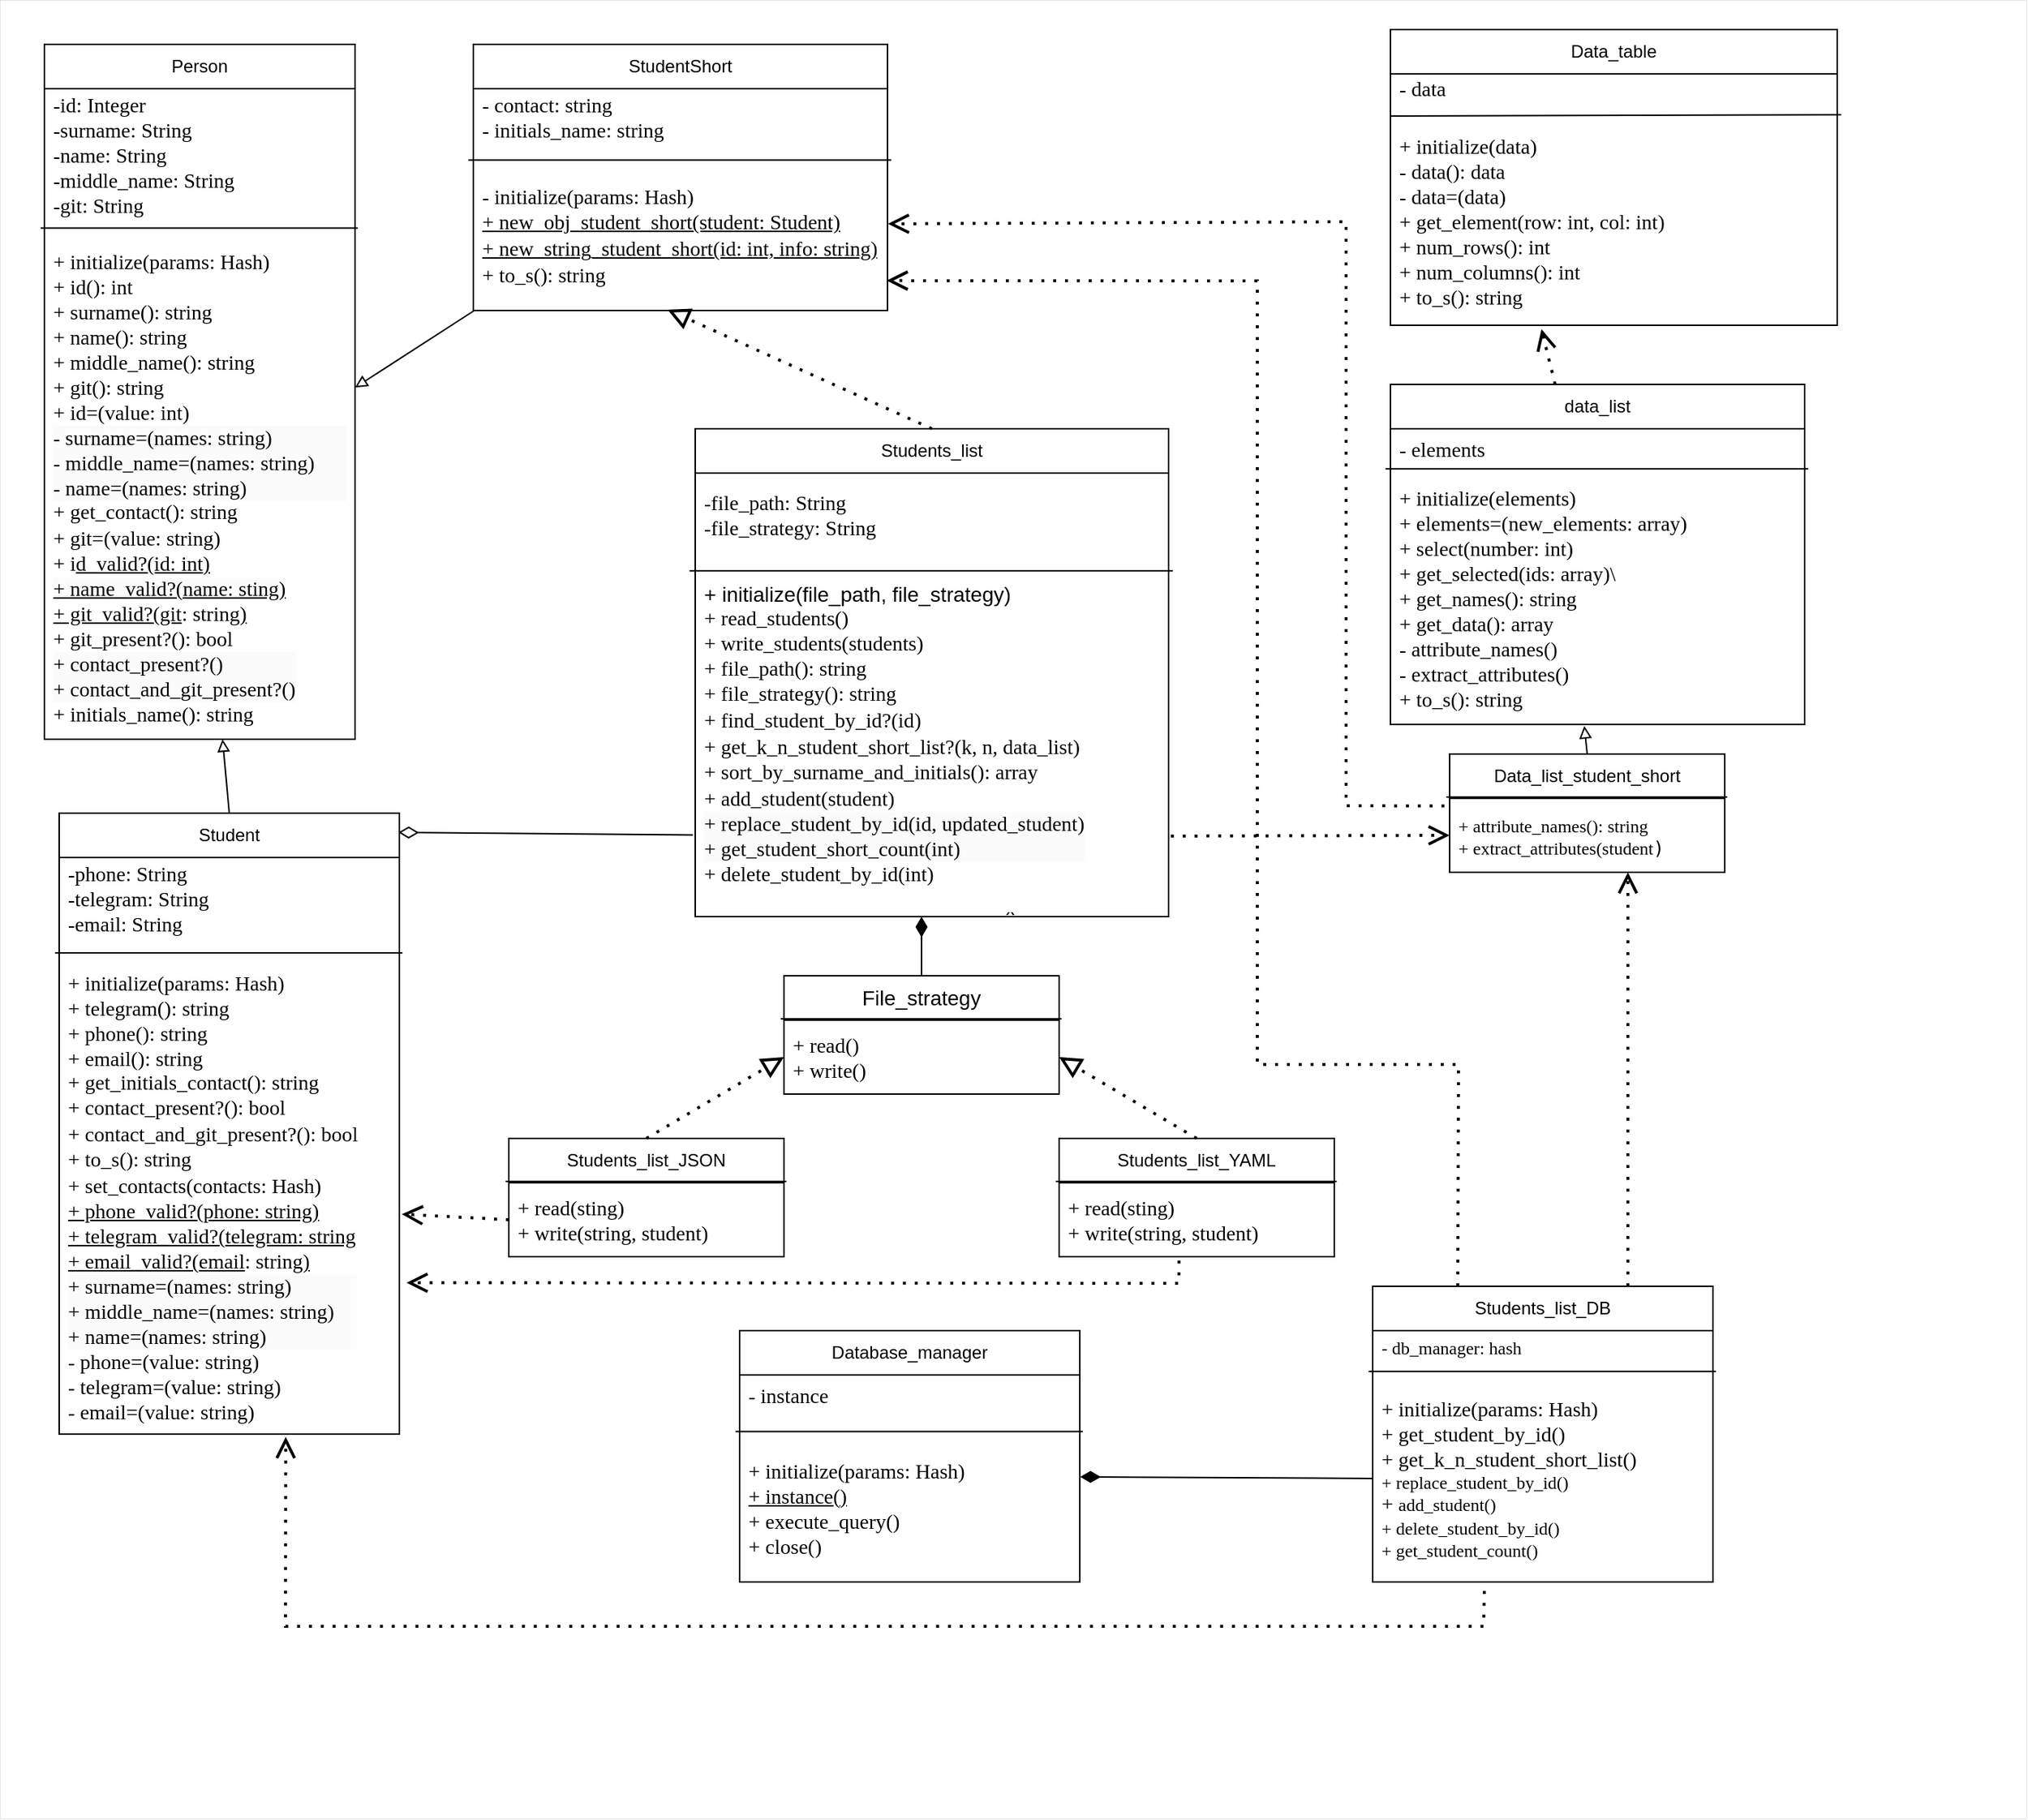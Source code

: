 <mxfile version="23.1.5" type="device">
  <diagram name="Страница — 1" id="U14n6HDPvqasq2v1X9z4">
    <mxGraphModel dx="609" dy="968" grid="1" gridSize="10" guides="1" tooltips="1" connect="1" arrows="1" fold="1" page="1" pageScale="1" pageWidth="827" pageHeight="1169" math="0" shadow="0">
      <root>
        <mxCell id="0" />
        <mxCell id="1" parent="0" />
        <mxCell id="FMrj6g29dec6llsaS4fv-6" value="x`" style="rounded=0;whiteSpace=wrap;html=1;strokeWidth=0;" parent="1" vertex="1">
          <mxGeometry x="910" y="310" width="1370" height="1230" as="geometry" />
        </mxCell>
        <mxCell id="9uL9f9SMJdjxr-tkgD8b-12" value="Person" style="swimlane;fontStyle=0;childLayout=stackLayout;horizontal=1;startSize=30;horizontalStack=0;resizeParent=1;resizeParentMax=0;resizeLast=0;collapsible=1;marginBottom=0;whiteSpace=wrap;html=1;" parent="1" vertex="1">
          <mxGeometry x="940" y="340" width="210" height="470" as="geometry">
            <mxRectangle x="905" y="350" width="110" height="30" as="alternateBounds" />
          </mxGeometry>
        </mxCell>
        <mxCell id="9uL9f9SMJdjxr-tkgD8b-13" value="&lt;pre style=&quot;margin-top: 0cm; margin-right: 25.5pt; margin-left: 0cm; text-align: justify; line-height: normal; vertical-align: baseline; font-size: 14px;&quot;&gt;&lt;pre style=&quot;margin: 0cm 25.5pt 0cm 0cm; line-height: normal; background: white; vertical-align: baseline;&quot;&gt;&lt;font style=&quot;font-size: 14px;&quot; face=&quot;Times New Roman&quot;&gt;-id: Integer&lt;br&gt;&lt;/font&gt;&lt;pre style=&quot;border-color: var(--border-color); margin: 0cm 25.5pt 0cm 0cm; line-height: normal; background-image: initial; background-position: initial; background-size: initial; background-repeat: initial; background-attachment: initial; background-origin: initial; background-clip: initial; vertical-align: baseline;&quot;&gt;&lt;font style=&quot;border-color: var(--border-color);&quot; face=&quot;Times New Roman&quot;&gt;-surname: &lt;span style=&quot;border-color: var(--border-color);&quot; lang=&quot;EN-US&quot;&gt;String&lt;/span&gt;&lt;br style=&quot;border-color: var(--border-color);&quot;&gt;&lt;span style=&quot;border-color: var(--border-color);&quot; lang=&quot;EN-US&quot;&gt;-name: &lt;/span&gt;&lt;span style=&quot;border-color: var(--border-color);&quot; lang=&quot;EN-US&quot;&gt;String&lt;/span&gt;&lt;br style=&quot;border-color: var(--border-color);&quot;&gt;&lt;span style=&quot;border-color: var(--border-color);&quot; lang=&quot;EN-US&quot;&gt;-middle_name: &lt;/span&gt;&lt;span style=&quot;border-color: var(--border-color);&quot; lang=&quot;EN-US&quot;&gt;String&lt;/span&gt;&lt;/font&gt;&lt;/pre&gt;&lt;font style=&quot;font-size: 14px;&quot; face=&quot;Times New Roman&quot;&gt;&lt;span style=&quot;&quot; lang=&quot;EN-US&quot;&gt;-git: &lt;/span&gt;&lt;span style=&quot;&quot; lang=&quot;EN-US&quot;&gt;String&lt;/span&gt;&lt;br&gt;&lt;span style=&quot;&quot; lang=&quot;EN-US&quot;&gt;&amp;nbsp;&lt;/span&gt;&lt;/font&gt;&lt;br&gt;&lt;/pre&gt;&lt;/pre&gt;" style="text;strokeColor=none;fillColor=none;align=left;verticalAlign=middle;spacingLeft=4;spacingRight=4;overflow=hidden;points=[[0,0.5],[1,0.5]];portConstraint=eastwest;rotatable=0;whiteSpace=wrap;html=1;" parent="9uL9f9SMJdjxr-tkgD8b-12" vertex="1">
          <mxGeometry y="30" width="210" height="100" as="geometry" />
        </mxCell>
        <mxCell id="tNuefEY6y65XnK8-v3uM-2" value="&lt;pre style=&quot;margin: 0cm 25.5pt 0cm 0cm; text-align: justify; line-height: normal; background: white; vertical-align: baseline; font-size: 14px;&quot;&gt;&lt;font style=&quot;font-size: 14px;&quot; face=&quot;Times New Roman&quot;&gt;+ &lt;/font&gt;&lt;font style=&quot;font-size: 14px;&quot;&gt;&lt;font face=&quot;Times New Roman&quot;&gt;initialize(params: &lt;/font&gt;&lt;font face=&quot;Times New Roman&quot;&gt;Hash)&lt;/font&gt;&lt;/font&gt;&lt;/pre&gt;&lt;pre style=&quot;margin: 0cm 25.5pt 0cm 0cm; text-align: justify; line-height: normal; background: white; vertical-align: baseline; font-size: 14px;&quot;&gt;&lt;font style=&quot;font-size: 14px;&quot;&gt;&lt;font face=&quot;Times New Roman&quot;&gt;+ &lt;/font&gt;&lt;font face=&quot;Times New Roman&quot;&gt;id&lt;/font&gt;&lt;/font&gt;&lt;font face=&quot;sd8AbRPiMUZb4e4DyPh1&quot;&gt;(): int&lt;/font&gt;&lt;/pre&gt;&lt;pre style=&quot;border-color: var(--border-color); font-size: 14px; text-align: justify; margin: 0cm 25.5pt 0cm 0cm; line-height: normal; background: white; vertical-align: baseline;&quot;&gt;&lt;font style=&quot;border-color: var(--border-color);&quot;&gt;&lt;font style=&quot;border-color: var(--border-color);&quot; face=&quot;lF6ULn1yz8J9VFr4VgqD&quot;&gt;+ surname(): string&lt;/font&gt;&lt;/font&gt;&lt;/pre&gt;&lt;pre style=&quot;border-color: var(--border-color); font-size: 14px; text-align: justify; margin: 0cm 25.5pt 0cm 0cm; line-height: normal; background: white; vertical-align: baseline;&quot;&gt;&lt;font style=&quot;border-color: var(--border-color);&quot; face=&quot;lF6ULn1yz8J9VFr4VgqD&quot;&gt;&lt;font style=&quot;border-color: var(--border-color);&quot;&gt;&lt;font style=&quot;border-color: var(--border-color);&quot;&gt;+ name&lt;/font&gt;&lt;/font&gt;(): string&lt;/font&gt;&lt;/pre&gt;&lt;pre style=&quot;margin: 0cm 25.5pt 0cm 0cm; text-align: justify; line-height: normal; background: white; vertical-align: baseline; font-size: 14px;&quot;&gt;&lt;font style=&quot;font-family: sd8AbRPiMUZb4e4DyPh1;&quot;&gt;&lt;font style=&quot;font-family: lF6ULn1yz8J9VFr4VgqD; border-color: var(--border-color);&quot;&gt;&lt;font style=&quot;border-color: var(--border-color);&quot;&gt;+ middle_name&lt;/font&gt;&lt;/font&gt;(): string&lt;/font&gt;&lt;/pre&gt;&lt;pre style=&quot;margin: 0cm 25.5pt 0cm 0cm; text-align: justify; line-height: normal; background: white; vertical-align: baseline; font-size: 14px;&quot;&gt;&lt;font style=&quot;font-family: sd8AbRPiMUZb4e4DyPh1;&quot;&gt;+ &lt;/font&gt;&lt;span style=&quot;font-family: sd8AbRPiMUZb4e4DyPh1;&quot;&gt;git(): string&lt;/span&gt;&lt;br&gt;&lt;/pre&gt;&lt;pre style=&quot;margin: 0cm 25.5pt 0cm 0cm; text-align: justify; line-height: normal; background: white; vertical-align: baseline; font-size: 14px;&quot;&gt;&lt;font face=&quot;Fhg8VOXi1VSTIDrwA2gN&quot;&gt;&lt;font style=&quot;font-size: 14px;&quot;&gt;+ id=(&lt;/font&gt;value: int)&lt;/font&gt;&lt;/pre&gt;&lt;pre style=&quot;margin: 0cm 25.5pt 0cm 0cm; text-align: justify; line-height: normal; background: white; vertical-align: baseline; font-size: 14px;&quot;&gt;&lt;div style=&quot;border-color: var(--border-color); font-family: Helvetica; background-color: rgb(251, 251, 251);&quot;&gt;&lt;font style=&quot;border-color: var(--border-color);&quot; face=&quot;lF6ULn1yz8J9VFr4VgqD&quot;&gt;&lt;font style=&quot;border-color: var(--border-color);&quot;&gt;- surname=(names: string)&lt;/font&gt;&lt;br style=&quot;border-color: var(--border-color);&quot;&gt;&lt;/font&gt;&lt;/div&gt;&lt;div style=&quot;border-color: var(--border-color); font-family: Helvetica; background-color: rgb(251, 251, 251);&quot;&gt;&lt;font style=&quot;border-color: var(--border-color);&quot; face=&quot;lF6ULn1yz8J9VFr4VgqD&quot;&gt;-&amp;nbsp;middle_name=(names: string)&lt;/font&gt;&lt;/div&gt;&lt;div style=&quot;border-color: var(--border-color); font-family: Helvetica; background-color: rgb(251, 251, 251);&quot;&gt;&lt;font style=&quot;border-color: var(--border-color);&quot; face=&quot;lF6ULn1yz8J9VFr4VgqD&quot;&gt;&lt;font style=&quot;border-color: var(--border-color);&quot;&gt;&lt;span style=&quot;border-color: var(--border-color); background-color: initial;&quot;&gt;&lt;font style=&quot;border-color: var(--border-color);&quot;&gt;-&amp;nbsp;&lt;/font&gt;&lt;/span&gt;&lt;span style=&quot;border-color: var(--border-color); background-color: initial;&quot;&gt;name=(names: string&lt;/span&gt;&lt;/font&gt;&lt;span style=&quot;border-color: var(--border-color); background-color: initial;&quot;&gt;)&lt;/span&gt;&lt;/font&gt;&lt;/div&gt;&lt;/pre&gt;&lt;div style=&quot;border-color: var(--border-color); text-align: justify;&quot;&gt;&lt;font style=&quot;border-color: var(--border-color); font-size: 14px;&quot; face=&quot;Times New Roman&quot;&gt;+ g&lt;/font&gt;&lt;font style=&quot;border-color: var(--border-color);&quot; face=&quot;Times New Roman&quot;&gt;&lt;font style=&quot;border-color: var(--border-color); font-size: 14px;&quot;&gt;et_contact(): string&lt;/font&gt;&lt;font style=&quot;border-color: var(--border-color); font-size: 14px;&quot;&gt;&lt;br style=&quot;border-color: var(--border-color);&quot;&gt;&lt;/font&gt;&lt;/font&gt;&lt;/div&gt;&lt;pre style=&quot;margin: 0cm 25.5pt 0cm 0cm; text-align: justify; line-height: normal; background: white; vertical-align: baseline; font-size: 14px;&quot;&gt;&lt;font face=&quot;Fhg8VOXi1VSTIDrwA2gN&quot;&gt;&lt;font style=&quot;font-size: 14px;&quot;&gt;+ git=(&lt;/font&gt;value: string)&lt;/font&gt;&lt;/pre&gt;&lt;pre style=&quot;margin: 0cm 25.5pt 0cm 0cm; text-align: justify; line-height: normal; background: white; vertical-align: baseline; font-size: 14px;&quot;&gt;&lt;pre style=&quot;border-color: var(--border-color); margin: 0cm 25.5pt 0cm 0cm; line-height: normal; background-image: initial; background-position: initial; background-size: initial; background-repeat: initial; background-attachment: initial; background-origin: initial; background-clip: initial; vertical-align: baseline;&quot;&gt;&lt;font face=&quot;Fhg8VOXi1VSTIDrwA2gN&quot;&gt;&lt;font style=&quot;border-color: var(--border-color); font-size: 14px;&quot;&gt;+ i&lt;u style=&quot;border-color: var(--border-color);&quot;&gt;d_valid?(id: int&lt;u style=&quot;border-color: var(--border-color);&quot;&gt;)&lt;/u&gt;&lt;/u&gt;&lt;/font&gt;&lt;/font&gt;&lt;/pre&gt;&lt;pre style=&quot;border-color: var(--border-color); margin: 0cm 25.5pt 0cm 0cm; line-height: normal; background-image: initial; background-position: initial; background-size: initial; background-repeat: initial; background-attachment: initial; background-origin: initial; background-clip: initial; vertical-align: baseline;&quot;&gt;&lt;u style=&quot;border-color: var(--border-color); font-family: lF6ULn1yz8J9VFr4VgqD; background-color: rgb(251, 251, 251);&quot;&gt;&lt;font style=&quot;border-color: var(--border-color);&quot;&gt;+&amp;nbsp;&lt;/font&gt;name_valid?(name: sting)&lt;/u&gt;&lt;font face=&quot;Fhg8VOXi1VSTIDrwA2gN&quot;&gt;&lt;font style=&quot;border-color: var(--border-color); font-size: 14px;&quot;&gt;&lt;br&gt;&lt;/font&gt;&lt;/font&gt;&lt;/pre&gt;&lt;pre style=&quot;border-color: var(--border-color); margin: 0cm 25.5pt 0cm 0cm; line-height: normal; background-image: initial; background-position: initial; background-size: initial; background-repeat: initial; background-attachment: initial; background-origin: initial; background-clip: initial; vertical-align: baseline;&quot;&gt;&lt;font face=&quot;Fhg8VOXi1VSTIDrwA2gN&quot;&gt;&lt;font style=&quot;border-color: var(--border-color); font-size: 14px;&quot;&gt;&lt;u style=&quot;border-color: var(--border-color);&quot;&gt;+ git_valid?(git&lt;/u&gt;&lt;/font&gt;: string&lt;u style=&quot;border-color: var(--border-color);&quot;&gt;&lt;span style=&quot;border-color: var(--border-color);&quot; lang=&quot;EN-US&quot;&gt;)&lt;/span&gt;&lt;/u&gt;&lt;/font&gt;&lt;/pre&gt;&lt;/pre&gt;&lt;pre style=&quot;margin: 0cm 25.5pt 0cm 0cm; text-align: justify; line-height: normal; background: white; vertical-align: baseline; font-size: 14px;&quot;&gt;&lt;pre style=&quot;border-color: var(--border-color); margin: 0cm 25.5pt 0cm 0cm; line-height: normal; background-image: initial; background-position: initial; background-size: initial; background-repeat: initial; background-attachment: initial; background-origin: initial; background-clip: initial; vertical-align: baseline;&quot;&gt;&lt;font face=&quot;Fhg8VOXi1VSTIDrwA2gN&quot; style=&quot;border-color: var(--border-color); font-size: 14px;&quot;&gt;+ git_present?(&lt;/font&gt;&lt;font face=&quot;vIFaeoc1TlRz2ehYQDLV&quot; style=&quot;border-color: var(--border-color); font-size: 14px;&quot;&gt;): bool&lt;/font&gt;&lt;/pre&gt;&lt;pre style=&quot;border-color: var(--border-color); margin: 0cm 25.5pt 0cm 0cm; line-height: normal; background-image: initial; background-position: initial; background-size: initial; background-repeat: initial; background-attachment: initial; background-origin: initial; background-clip: initial; vertical-align: baseline;&quot;&gt;&lt;font face=&quot;vIFaeoc1TlRz2ehYQDLV&quot; style=&quot;border-color: var(--border-color); font-size: 14px;&quot;&gt;&lt;div style=&quot;border-color: var(--border-color); font-family: Helvetica; background-color: rgb(251, 251, 251);&quot;&gt;&lt;font style=&quot;border-color: var(--border-color);&quot; face=&quot;QZr4WyLOkKTv8SdLRVV9&quot;&gt;&lt;font style=&quot;border-color: var(--border-color);&quot;&gt;+&amp;nbsp;&lt;/font&gt;contact_present?()&lt;/font&gt;&lt;/div&gt;&lt;div style=&quot;border-color: var(--border-color); font-family: Helvetica; background-color: rgb(251, 251, 251);&quot;&gt;&lt;span style=&quot;border-color: var(--border-color); background-color: initial;&quot;&gt;&lt;font style=&quot;border-color: var(--border-color);&quot; face=&quot;QZr4WyLOkKTv8SdLRVV9&quot;&gt;&lt;font style=&quot;border-color: var(--border-color);&quot;&gt;+ contact_and_git_present?()&lt;/font&gt;&lt;/font&gt;&lt;/span&gt;&lt;/div&gt;&lt;/font&gt;&lt;/pre&gt;&lt;pre style=&quot;border-color: var(--border-color); margin: 0cm 25.5pt 0cm 0cm; line-height: normal; background-image: initial; background-position: initial; background-size: initial; background-repeat: initial; background-attachment: initial; background-origin: initial; background-clip: initial; vertical-align: baseline;&quot;&gt;&lt;font face=&quot;vIFaeoc1TlRz2ehYQDLV&quot; style=&quot;border-color: var(--border-color); font-size: 14px;&quot;&gt;+ initials_name(): string&lt;br&gt;&lt;/font&gt;&lt;/pre&gt;&lt;/pre&gt;" style="text;strokeColor=none;fillColor=none;align=left;verticalAlign=middle;spacingLeft=4;spacingRight=4;overflow=hidden;points=[[0,0.5],[1,0.5]];portConstraint=eastwest;rotatable=0;whiteSpace=wrap;html=1;" parent="9uL9f9SMJdjxr-tkgD8b-12" vertex="1">
          <mxGeometry y="130" width="210" height="340" as="geometry" />
        </mxCell>
        <mxCell id="tNuefEY6y65XnK8-v3uM-3" value="" style="endArrow=none;html=1;rounded=0;entryX=-0.012;entryY=-0.017;entryDx=0;entryDy=0;entryPerimeter=0;exitX=1.009;exitY=-0.017;exitDx=0;exitDy=0;exitPerimeter=0;" parent="9uL9f9SMJdjxr-tkgD8b-12" source="tNuefEY6y65XnK8-v3uM-2" target="tNuefEY6y65XnK8-v3uM-2" edge="1">
          <mxGeometry width="50" height="50" relative="1" as="geometry">
            <mxPoint x="135" y="100" as="sourcePoint" />
            <mxPoint x="185" y="50" as="targetPoint" />
          </mxGeometry>
        </mxCell>
        <mxCell id="FMrj6g29dec6llsaS4fv-2" value="Student" style="swimlane;fontStyle=0;childLayout=stackLayout;horizontal=1;startSize=30;horizontalStack=0;resizeParent=1;resizeParentMax=0;resizeLast=0;collapsible=1;marginBottom=0;whiteSpace=wrap;html=1;" parent="1" vertex="1">
          <mxGeometry x="950" y="860" width="230" height="420" as="geometry">
            <mxRectangle x="905" y="350" width="110" height="30" as="alternateBounds" />
          </mxGeometry>
        </mxCell>
        <mxCell id="FMrj6g29dec6llsaS4fv-3" value="&lt;pre style=&quot;margin-top: 0cm; margin-right: 25.5pt; margin-left: 0cm; text-align: justify; line-height: normal; vertical-align: baseline; font-size: 14px;&quot;&gt;&lt;pre style=&quot;margin: 0cm 25.5pt 0cm 0cm; line-height: normal; background: white; vertical-align: baseline;&quot;&gt;&lt;span style=&quot;font-family: &amp;quot;Times New Roman&amp;quot;; white-space: normal;&quot;&gt;-phone: &lt;/span&gt;&lt;span style=&quot;font-family: &amp;quot;Times New Roman&amp;quot;; white-space: normal; border-color: var(--border-color);&quot; lang=&quot;EN-US&quot;&gt;String&lt;/span&gt;&lt;br&gt;&lt;/pre&gt;&lt;pre style=&quot;margin: 0cm 25.5pt 0cm 0cm; line-height: normal; background: white; vertical-align: baseline;&quot;&gt;&lt;pre style=&quot;border-color: var(--border-color); margin: 0cm 25.5pt 0cm 0cm; line-height: normal; background-image: initial; background-position: initial; background-size: initial; background-repeat: initial; background-attachment: initial; background-origin: initial; background-clip: initial; vertical-align: baseline;&quot;&gt;&lt;font style=&quot;border-color: var(--border-color);&quot; face=&quot;Times New Roman&quot;&gt;&lt;span style=&quot;border-color: var(--border-color);&quot; lang=&quot;EN-US&quot;&gt;-telegram: &lt;/span&gt;&lt;span style=&quot;border-color: var(--border-color);&quot; lang=&quot;EN-US&quot;&gt;String&lt;/span&gt;&lt;br style=&quot;border-color: var(--border-color);&quot;&gt;&lt;span style=&quot;border-color: var(--border-color);&quot; lang=&quot;EN-US&quot;&gt;-email: &lt;/span&gt;&lt;span style=&quot;border-color: var(--border-color);&quot; lang=&quot;EN-US&quot;&gt;String&lt;/span&gt;&lt;/font&gt;&lt;/pre&gt;&lt;/pre&gt;&lt;/pre&gt;" style="text;strokeColor=none;fillColor=none;align=left;verticalAlign=middle;spacingLeft=4;spacingRight=4;overflow=hidden;points=[[0,0.5],[1,0.5]];portConstraint=eastwest;rotatable=0;whiteSpace=wrap;html=1;" parent="FMrj6g29dec6llsaS4fv-2" vertex="1">
          <mxGeometry y="30" width="230" height="70" as="geometry" />
        </mxCell>
        <mxCell id="FMrj6g29dec6llsaS4fv-4" value="&lt;div style=&quot;text-align: justify; font-size: 14px;&quot;&gt;&lt;pre style=&quot;border-color: var(--border-color); margin: 0cm 25.5pt 0cm 0cm; line-height: normal; background: white; vertical-align: baseline;&quot;&gt;&lt;font face=&quot;Times New Roman&quot; style=&quot;border-color: var(--border-color); font-size: 14px;&quot;&gt;+&lt;font style=&quot;font-size: 14px;&quot;&gt; initialize(params: Hash)&lt;/font&gt;&lt;/font&gt;&lt;/pre&gt;&lt;pre style=&quot;border-color: var(--border-color); margin: 0cm 25.5pt 0cm 0cm; line-height: normal; background: white; vertical-align: baseline;&quot;&gt;&lt;font face=&quot;Times New Roman&quot; style=&quot;border-color: var(--border-color); font-size: 14px;&quot;&gt;&lt;font style=&quot;font-size: 14px;&quot;&gt;&lt;pre style=&quot;border-color: var(--border-color); margin: 0cm 25.5pt 0cm 0cm; line-height: normal; background-image: initial; background-position: initial; background-size: initial; background-repeat: initial; background-attachment: initial; background-origin: initial; background-clip: initial; vertical-align: baseline;&quot;&gt;&lt;font style=&quot;border-color: var(--border-color);&quot; face=&quot;sd8AbRPiMUZb4e4DyPh1&quot;&gt;+ telegram(): string&lt;/font&gt;&lt;/pre&gt;&lt;pre style=&quot;border-color: var(--border-color); margin: 0cm 25.5pt 0cm 0cm; line-height: normal; background-image: initial; background-position: initial; background-size: initial; background-repeat: initial; background-attachment: initial; background-origin: initial; background-clip: initial; vertical-align: baseline;&quot;&gt;&lt;font style=&quot;border-color: var(--border-color);&quot; face=&quot;sd8AbRPiMUZb4e4DyPh1&quot;&gt;+ phone(): string&lt;/font&gt;&lt;/pre&gt;&lt;pre style=&quot;border-color: var(--border-color); margin: 0cm 25.5pt 0cm 0cm; line-height: normal; background-image: initial; background-position: initial; background-size: initial; background-repeat: initial; background-attachment: initial; background-origin: initial; background-clip: initial; vertical-align: baseline;&quot;&gt;&lt;font style=&quot;border-color: var(--border-color);&quot; face=&quot;sd8AbRPiMUZb4e4DyPh1&quot;&gt;&lt;font style=&quot;border-color: var(--border-color);&quot;&gt;+ &lt;/font&gt;email(): string&lt;/font&gt;&lt;/pre&gt;&lt;/font&gt;&lt;/font&gt;&lt;/pre&gt;&lt;/div&gt;&lt;div style=&quot;text-align: justify;&quot;&gt;&lt;font face=&quot;lF6ULn1yz8J9VFr4VgqD&quot;&gt;&lt;font style=&quot;font-size: 14px;&quot;&gt;+ get_initials_contact(): string&lt;/font&gt;&lt;br&gt;&lt;/font&gt;&lt;/div&gt;&lt;div style=&quot;text-align: justify;&quot;&gt;&lt;font style=&quot;font-size: 14px; font-family: QZr4WyLOkKTv8SdLRVV9; background-color: initial;&quot;&gt;+&amp;nbsp;&lt;/font&gt;&lt;span style=&quot;font-size: 14px; font-family: QZr4WyLOkKTv8SdLRVV9; background-color: initial;&quot;&gt;contact_present?(): bool&lt;/span&gt;&lt;br&gt;&lt;/div&gt;&lt;div style=&quot;text-align: justify; font-size: 14px;&quot;&gt;&lt;span style=&quot;background-color: initial;&quot;&gt;&lt;font style=&quot;font-size: 14px;&quot; face=&quot;QZr4WyLOkKTv8SdLRVV9&quot;&gt;&lt;font style=&quot;font-size: 14px;&quot;&gt;+ contact_and_git_present?(): bool&lt;/font&gt;&lt;br&gt;&lt;/font&gt;&lt;/span&gt;&lt;/div&gt;&lt;div style=&quot;text-align: justify; font-size: 14px;&quot;&gt;&lt;font face=&quot;QZr4WyLOkKTv8SdLRVV9&quot; style=&quot;font-size: 14px;&quot;&gt;+ to_s(): string&lt;/font&gt;&lt;/div&gt;&lt;div style=&quot;text-align: justify; font-size: 14px;&quot;&gt;&lt;pre style=&quot;border-color: var(--border-color); margin: 0cm 25.5pt 0cm 0cm; line-height: normal; background: white; vertical-align: baseline;&quot;&gt;&lt;font style=&quot;border-color: var(--border-color);&quot; face=&quot;vIFaeoc1TlRz2ehYQDLV&quot;&gt;+ set_contacts(contacts: Hash)&lt;/font&gt;&lt;/pre&gt;&lt;pre style=&quot;border-color: var(--border-color); margin: 0cm 25.5pt 0cm 0cm; line-height: normal; background: white; vertical-align: baseline;&quot;&gt;&lt;font style=&quot;border-color: var(--border-color);&quot; face=&quot;vIFaeoc1TlRz2ehYQDLV&quot;&gt;&lt;pre style=&quot;border-color: var(--border-color); margin: 0cm 25.5pt 0cm 0cm; line-height: normal; background-image: initial; background-position: initial; background-size: initial; background-repeat: initial; background-attachment: initial; background-origin: initial; background-clip: initial; vertical-align: baseline;&quot;&gt;&lt;font style=&quot;border-color: var(--border-color);&quot; face=&quot;Fhg8VOXi1VSTIDrwA2gN&quot;&gt;&lt;font style=&quot;border-color: var(--border-color);&quot;&gt;&lt;u style=&quot;border-color: var(--border-color);&quot;&gt;+ phone_valid?(&lt;font style=&quot;border-color: var(--border-color);&quot;&gt;p&lt;/font&gt;&lt;font style=&quot;border-color: var(--border-color);&quot;&gt;&lt;font style=&quot;border-color: var(--border-color);&quot;&gt;hone: string&lt;/font&gt;&lt;/font&gt;&lt;u style=&quot;border-color: var(--border-color);&quot;&gt;)&lt;/u&gt;&lt;br style=&quot;border-color: var(--border-color);&quot;&gt;+ telegram_valid?(&lt;font style=&quot;border-color: var(--border-color);&quot;&gt;telegram&lt;/font&gt;: string&lt;u style=&quot;border-color: var(--border-color);&quot;&gt;&lt;br style=&quot;border-color: var(--border-color);&quot;&gt;&lt;/u&gt;&lt;span style=&quot;border-color: var(--border-color);&quot; lang=&quot;EN-US&quot;&gt;&lt;/span&gt;+ email_valid?(email&lt;/u&gt;&lt;/font&gt;: string&lt;u style=&quot;border-color: var(--border-color);&quot;&gt;&lt;span style=&quot;border-color: var(--border-color);&quot; lang=&quot;EN-US&quot;&gt;)&lt;/span&gt;&lt;/u&gt;&lt;/font&gt;&lt;/pre&gt;&lt;/font&gt;&lt;/pre&gt;&lt;/div&gt;&lt;div style=&quot;text-align: justify; font-size: 14px;&quot;&gt;&lt;div style=&quot;border-color: var(--border-color);&quot;&gt;&lt;pre style=&quot;border-color: var(--border-color); margin: 0cm 25.5pt 0cm 0cm; line-height: normal; background: white; vertical-align: baseline;&quot;&gt;&lt;font style=&quot;border-color: var(--border-color);&quot; face=&quot;Fhg8VOXi1VSTIDrwA2gN&quot;&gt;&lt;font style=&quot;border-color: var(--border-color);&quot;&gt;&lt;pre style=&quot;border-color: var(--border-color); margin: 0cm 25.5pt 0cm 0cm; line-height: normal; background-image: initial; background-position: initial; background-size: initial; background-repeat: initial; background-attachment: initial; background-origin: initial; background-clip: initial; vertical-align: baseline;&quot;&gt;&lt;div style=&quot;border-color: var(--border-color); font-family: Helvetica; background-color: rgb(251, 251, 251);&quot;&gt;&lt;font style=&quot;border-color: var(--border-color);&quot; face=&quot;lF6ULn1yz8J9VFr4VgqD&quot;&gt;&lt;font style=&quot;border-color: var(--border-color);&quot;&gt;+ surname=(names: string)&lt;/font&gt;&lt;br style=&quot;border-color: var(--border-color);&quot;&gt;&lt;/font&gt;&lt;/div&gt;&lt;div style=&quot;border-color: var(--border-color); font-family: Helvetica; background-color: rgb(251, 251, 251);&quot;&gt;&lt;font style=&quot;border-color: var(--border-color);&quot; face=&quot;lF6ULn1yz8J9VFr4VgqD&quot;&gt;+&amp;nbsp;middle_name=(names: string)&lt;/font&gt;&lt;/div&gt;&lt;div style=&quot;border-color: var(--border-color); font-family: Helvetica; background-color: rgb(251, 251, 251);&quot;&gt;&lt;font style=&quot;border-color: var(--border-color);&quot; face=&quot;lF6ULn1yz8J9VFr4VgqD&quot;&gt;&lt;font style=&quot;border-color: var(--border-color);&quot;&gt;&lt;span style=&quot;border-color: var(--border-color); background-color: initial;&quot;&gt;+ name=(names: string&lt;/span&gt;&lt;/font&gt;&lt;span style=&quot;border-color: var(--border-color); background-color: initial;&quot;&gt;)&lt;/span&gt;&lt;/font&gt;&lt;/div&gt;&lt;/pre&gt;&lt;/font&gt;&lt;/font&gt;&lt;/pre&gt;&lt;pre style=&quot;border-color: var(--border-color); margin: 0cm 25.5pt 0cm 0cm; line-height: normal; background: white; vertical-align: baseline;&quot;&gt;&lt;font style=&quot;border-color: var(--border-color);&quot; face=&quot;Fhg8VOXi1VSTIDrwA2gN&quot;&gt;&lt;font style=&quot;border-color: var(--border-color);&quot;&gt;- phone=(value&lt;/font&gt;&lt;font style=&quot;border-color: var(--border-color);&quot;&gt;: string)&lt;br style=&quot;border-color: var(--border-color);&quot;&gt;- telegram=(&lt;/font&gt;value: string)&lt;br style=&quot;border-color: var(--border-color);&quot;&gt;&lt;/font&gt;&lt;/pre&gt;&lt;pre style=&quot;border-color: var(--border-color); margin: 0cm 25.5pt 0cm 0cm; line-height: normal; background: white; vertical-align: baseline;&quot;&gt;&lt;font style=&quot;border-color: var(--border-color);&quot; face=&quot;Fhg8VOXi1VSTIDrwA2gN&quot;&gt;&lt;font style=&quot;border-color: var(--border-color);&quot;&gt;- email=(&lt;/font&gt;value: string)&lt;/font&gt;&lt;/pre&gt;&lt;/div&gt;&lt;/div&gt;" style="text;strokeColor=none;fillColor=none;align=left;verticalAlign=middle;spacingLeft=4;spacingRight=4;overflow=hidden;points=[[0,0.5],[1,0.5]];portConstraint=eastwest;rotatable=0;whiteSpace=wrap;html=1;" parent="FMrj6g29dec6llsaS4fv-2" vertex="1">
          <mxGeometry y="100" width="230" height="320" as="geometry" />
        </mxCell>
        <mxCell id="FMrj6g29dec6llsaS4fv-5" value="" style="endArrow=none;html=1;rounded=0;entryX=-0.012;entryY=-0.017;entryDx=0;entryDy=0;entryPerimeter=0;exitX=1.009;exitY=-0.017;exitDx=0;exitDy=0;exitPerimeter=0;" parent="FMrj6g29dec6llsaS4fv-2" source="FMrj6g29dec6llsaS4fv-4" target="FMrj6g29dec6llsaS4fv-4" edge="1">
          <mxGeometry width="50" height="50" relative="1" as="geometry">
            <mxPoint x="135" y="100" as="sourcePoint" />
            <mxPoint x="185" y="50" as="targetPoint" />
          </mxGeometry>
        </mxCell>
        <mxCell id="FMrj6g29dec6llsaS4fv-7" value="StudentShort" style="swimlane;fontStyle=0;childLayout=stackLayout;horizontal=1;startSize=30;horizontalStack=0;resizeParent=1;resizeParentMax=0;resizeLast=0;collapsible=1;marginBottom=0;whiteSpace=wrap;html=1;" parent="1" vertex="1">
          <mxGeometry x="1230" y="340" width="280" height="180" as="geometry">
            <mxRectangle x="905" y="350" width="110" height="30" as="alternateBounds" />
          </mxGeometry>
        </mxCell>
        <mxCell id="FMrj6g29dec6llsaS4fv-8" value="&lt;pre style=&quot;margin-top: 0cm; margin-right: 25.5pt; margin-left: 0cm; text-align: justify; line-height: normal; vertical-align: baseline; font-size: 14px;&quot;&gt;&lt;pre style=&quot;margin: 0cm 25.5pt 0cm 0cm; line-height: normal; background: white; vertical-align: baseline;&quot;&gt;&lt;span style=&quot;font-family: &amp;quot;Times New Roman&amp;quot;;&quot;&gt;- contact: string&lt;/span&gt;&lt;br&gt;&lt;/pre&gt;&lt;pre style=&quot;margin: 0cm 25.5pt 0cm 0cm; line-height: normal; background: white; vertical-align: baseline;&quot;&gt;&lt;pre style=&quot;border-color: var(--border-color); margin: 0cm 25.5pt 0cm 0cm; line-height: normal; background-image: initial; background-position: initial; background-size: initial; background-repeat: initial; background-attachment: initial; background-origin: initial; background-clip: initial; vertical-align: baseline;&quot;&gt;&lt;font face=&quot;Times New Roman&quot; style=&quot;border-color: var(--border-color);&quot;&gt;- initials_nam&lt;/font&gt;&lt;font face=&quot;Times New Roman&quot;&gt;&lt;font style=&quot;border-color: var(--border-color);&quot;&gt;e&lt;/font&gt;: string &lt;/font&gt;&lt;/pre&gt;&lt;/pre&gt;&lt;/pre&gt;" style="text;strokeColor=none;fillColor=none;align=left;verticalAlign=middle;spacingLeft=4;spacingRight=4;overflow=hidden;points=[[0,0.5],[1,0.5]];portConstraint=eastwest;rotatable=0;whiteSpace=wrap;html=1;" parent="FMrj6g29dec6llsaS4fv-7" vertex="1">
          <mxGeometry y="30" width="280" height="50" as="geometry" />
        </mxCell>
        <mxCell id="FMrj6g29dec6llsaS4fv-9" value="&lt;div style=&quot;text-align: justify; font-size: 14px;&quot;&gt;&lt;pre style=&quot;border-color: var(--border-color); margin: 0cm 25.5pt 0cm 0cm; line-height: normal; background: white; vertical-align: baseline;&quot;&gt;&lt;font face=&quot;Times New Roman&quot; style=&quot;border-color: var(--border-color); font-size: 14px;&quot;&gt;- initialize(params: Hash)&lt;/font&gt;&lt;/pre&gt;&lt;/div&gt;&lt;div style=&quot;text-align: justify; font-size: 14px;&quot;&gt;&lt;font face=&quot;uqBS47JGAi58dAgAwIz4&quot; style=&quot;font-size: 14px;&quot;&gt;&lt;u&gt;&lt;font style=&quot;font-size: 14px;&quot;&gt;+ new_obj_student_short(student: Student)&lt;/font&gt;&lt;br&gt;&lt;/u&gt;&lt;/font&gt;&lt;/div&gt;&lt;div style=&quot;text-align: justify; font-size: 14px;&quot;&gt;&lt;font style=&quot;font-size: 14px;&quot;&gt;&lt;font face=&quot;uqBS47JGAi58dAgAwIz4&quot; style=&quot;font-size: 14px;&quot;&gt;&lt;u&gt;+ new_string_student_short(id: int, info: string)&lt;/u&gt;&lt;/font&gt;&lt;/font&gt;&lt;/div&gt;&lt;div style=&quot;text-align: justify; font-size: 14px;&quot;&gt;&lt;font style=&quot;font-size: 14px;&quot;&gt;&lt;font face=&quot;uqBS47JGAi58dAgAwIz4&quot; style=&quot;font-size: 14px;&quot;&gt;+ to_s(): string&lt;/font&gt;&lt;/font&gt;&lt;/div&gt;" style="text;strokeColor=none;fillColor=none;align=left;verticalAlign=middle;spacingLeft=4;spacingRight=4;overflow=hidden;points=[[0,0.5],[1,0.5]];portConstraint=eastwest;rotatable=0;whiteSpace=wrap;html=1;" parent="FMrj6g29dec6llsaS4fv-7" vertex="1">
          <mxGeometry y="80" width="280" height="100" as="geometry" />
        </mxCell>
        <mxCell id="FMrj6g29dec6llsaS4fv-10" value="" style="endArrow=none;html=1;rounded=0;entryX=-0.012;entryY=-0.017;entryDx=0;entryDy=0;entryPerimeter=0;exitX=1.009;exitY=-0.017;exitDx=0;exitDy=0;exitPerimeter=0;" parent="FMrj6g29dec6llsaS4fv-7" source="FMrj6g29dec6llsaS4fv-9" target="FMrj6g29dec6llsaS4fv-9" edge="1">
          <mxGeometry width="50" height="50" relative="1" as="geometry">
            <mxPoint x="135" y="100" as="sourcePoint" />
            <mxPoint x="185" y="50" as="targetPoint" />
          </mxGeometry>
        </mxCell>
        <mxCell id="dLE9neTA3_CVUgVFInnT-2" value="" style="endArrow=block;html=1;rounded=0;endFill=0;exitX=0.5;exitY=0;exitDx=0;exitDy=0;" parent="1" source="FMrj6g29dec6llsaS4fv-2" target="tNuefEY6y65XnK8-v3uM-2" edge="1">
          <mxGeometry width="50" height="50" relative="1" as="geometry">
            <mxPoint x="1290" y="570" as="sourcePoint" />
            <mxPoint x="1340" y="520" as="targetPoint" />
          </mxGeometry>
        </mxCell>
        <mxCell id="dLE9neTA3_CVUgVFInnT-3" value="" style="endArrow=block;html=1;rounded=0;endFill=0;" parent="1" source="FMrj6g29dec6llsaS4fv-7" target="tNuefEY6y65XnK8-v3uM-2" edge="1">
          <mxGeometry width="50" height="50" relative="1" as="geometry">
            <mxPoint x="1290" y="570" as="sourcePoint" />
            <mxPoint x="1340" y="520" as="targetPoint" />
          </mxGeometry>
        </mxCell>
        <mxCell id="lGwNPsNPZNNfn5Xu0jH6-1" value="data_list" style="swimlane;fontStyle=0;childLayout=stackLayout;horizontal=1;startSize=30;horizontalStack=0;resizeParent=1;resizeParentMax=0;resizeLast=0;collapsible=1;marginBottom=0;whiteSpace=wrap;html=1;" parent="1" vertex="1">
          <mxGeometry x="1850" y="570" width="280" height="230" as="geometry">
            <mxRectangle x="905" y="350" width="110" height="30" as="alternateBounds" />
          </mxGeometry>
        </mxCell>
        <mxCell id="lGwNPsNPZNNfn5Xu0jH6-2" value="&lt;font style=&quot;font-size: 14px;&quot; face=&quot;Times New Roman&quot;&gt;-&amp;nbsp;elements&lt;/font&gt;" style="text;strokeColor=none;fillColor=none;align=left;verticalAlign=middle;spacingLeft=4;spacingRight=4;overflow=hidden;points=[[0,0.5],[1,0.5]];portConstraint=eastwest;rotatable=0;whiteSpace=wrap;html=1;" parent="lGwNPsNPZNNfn5Xu0jH6-1" vertex="1">
          <mxGeometry y="30" width="280" height="30" as="geometry" />
        </mxCell>
        <mxCell id="lGwNPsNPZNNfn5Xu0jH6-3" value="&lt;div style=&quot;text-align: justify; font-size: 14px;&quot;&gt;&lt;pre style=&quot;border-color: var(--border-color); margin: 0cm 25.5pt 0cm 0cm; line-height: normal; background: white; vertical-align: baseline;&quot;&gt;&lt;font face=&quot;Times New Roman&quot; style=&quot;border-color: var(--border-color); font-size: 14px;&quot;&gt;+ initialize(elements)&lt;/font&gt;&lt;/pre&gt;&lt;pre style=&quot;border-color: var(--border-color); margin: 0cm 25.5pt 0cm 0cm; line-height: normal; background: white; vertical-align: baseline;&quot;&gt;&lt;font face=&quot;Times New Roman&quot; style=&quot;border-color: var(--border-color); font-size: 14px;&quot;&gt;+ elements=(new_elements: array)&lt;/font&gt;&lt;/pre&gt;&lt;pre style=&quot;border-color: var(--border-color); margin: 0cm 25.5pt 0cm 0cm; line-height: normal; background: white; vertical-align: baseline;&quot;&gt;&lt;font face=&quot;Times New Roman&quot; style=&quot;border-color: var(--border-color); font-size: 14px;&quot;&gt;+ select(number: int)&lt;/font&gt;&lt;/pre&gt;&lt;pre style=&quot;border-color: var(--border-color); margin: 0cm 25.5pt 0cm 0cm; line-height: normal; background: white; vertical-align: baseline;&quot;&gt;&lt;font face=&quot;Times New Roman&quot; style=&quot;border-color: var(--border-color); font-size: 14px;&quot;&gt;+ get_selected(ids: array)\&lt;/font&gt;&lt;/pre&gt;&lt;pre style=&quot;border-color: var(--border-color); margin: 0cm 25.5pt 0cm 0cm; line-height: normal; background: white; vertical-align: baseline;&quot;&gt;&lt;font face=&quot;Times New Roman&quot; style=&quot;border-color: var(--border-color); font-size: 14px;&quot;&gt;+ get_names(): string&lt;/font&gt;&lt;/pre&gt;&lt;pre style=&quot;border-color: var(--border-color); margin: 0cm 25.5pt 0cm 0cm; line-height: normal; background: white; vertical-align: baseline;&quot;&gt;&lt;font face=&quot;Times New Roman&quot; style=&quot;border-color: var(--border-color); font-size: 14px;&quot;&gt;+ get_data(): array&lt;/font&gt;&lt;/pre&gt;&lt;pre style=&quot;border-color: var(--border-color); margin: 0cm 25.5pt 0cm 0cm; line-height: normal; background: white; vertical-align: baseline;&quot;&gt;&lt;font face=&quot;Times New Roman&quot; style=&quot;border-color: var(--border-color); font-size: 14px;&quot;&gt;- attribute_names()&lt;/font&gt;&lt;/pre&gt;&lt;pre style=&quot;border-color: var(--border-color); margin: 0cm 25.5pt 0cm 0cm; line-height: normal; background: white; vertical-align: baseline;&quot;&gt;&lt;font face=&quot;Times New Roman&quot; style=&quot;border-color: var(--border-color); font-size: 14px;&quot;&gt;- extract_attributes() &lt;/font&gt;&lt;/pre&gt;&lt;/div&gt;&lt;div style=&quot;text-align: justify; font-size: 14px;&quot;&gt;&lt;font style=&quot;font-size: 14px;&quot;&gt;&lt;font face=&quot;gNKKAIlRaOvWL0jCGBjO&quot; style=&quot;font-size: 14px;&quot;&gt;+ to_s(): string&lt;/font&gt;&lt;/font&gt;&lt;/div&gt;" style="text;strokeColor=none;fillColor=none;align=left;verticalAlign=middle;spacingLeft=4;spacingRight=4;overflow=hidden;points=[[0,0.5],[1,0.5]];portConstraint=eastwest;rotatable=0;whiteSpace=wrap;html=1;" parent="lGwNPsNPZNNfn5Xu0jH6-1" vertex="1">
          <mxGeometry y="60" width="280" height="170" as="geometry" />
        </mxCell>
        <mxCell id="lGwNPsNPZNNfn5Xu0jH6-4" value="" style="endArrow=none;html=1;rounded=0;entryX=-0.012;entryY=-0.017;entryDx=0;entryDy=0;entryPerimeter=0;exitX=1.009;exitY=-0.017;exitDx=0;exitDy=0;exitPerimeter=0;" parent="lGwNPsNPZNNfn5Xu0jH6-1" source="lGwNPsNPZNNfn5Xu0jH6-3" target="lGwNPsNPZNNfn5Xu0jH6-3" edge="1">
          <mxGeometry width="50" height="50" relative="1" as="geometry">
            <mxPoint x="135" y="100" as="sourcePoint" />
            <mxPoint x="185" y="50" as="targetPoint" />
          </mxGeometry>
        </mxCell>
        <mxCell id="lGwNPsNPZNNfn5Xu0jH6-5" value="Data_table" style="swimlane;fontStyle=0;childLayout=stackLayout;horizontal=1;startSize=30;horizontalStack=0;resizeParent=1;resizeParentMax=0;resizeLast=0;collapsible=1;marginBottom=0;whiteSpace=wrap;html=1;" parent="1" vertex="1">
          <mxGeometry x="1850" y="330" width="302" height="200" as="geometry">
            <mxRectangle x="905" y="350" width="110" height="30" as="alternateBounds" />
          </mxGeometry>
        </mxCell>
        <mxCell id="lGwNPsNPZNNfn5Xu0jH6-6" value="&lt;pre style=&quot;margin-top: 0cm; margin-right: 25.5pt; margin-left: 0cm; text-align: justify; line-height: normal; vertical-align: baseline;&quot;&gt;&lt;pre style=&quot;margin: 0cm 25.5pt 0cm 0cm; line-height: normal; background: white; vertical-align: baseline;&quot;&gt;&lt;font style=&quot;font-size: 14px;&quot; face=&quot;Times New Roman&quot;&gt;- data&lt;/font&gt;&lt;/pre&gt;&lt;/pre&gt;" style="text;strokeColor=none;fillColor=none;align=left;verticalAlign=middle;spacingLeft=4;spacingRight=4;overflow=hidden;points=[[0,0.5],[1,0.5]];portConstraint=eastwest;rotatable=0;whiteSpace=wrap;html=1;" parent="lGwNPsNPZNNfn5Xu0jH6-5" vertex="1">
          <mxGeometry y="30" width="302" height="30" as="geometry" />
        </mxCell>
        <mxCell id="lGwNPsNPZNNfn5Xu0jH6-7" value="&lt;div style=&quot;text-align: justify; font-size: 14px;&quot;&gt;&lt;pre style=&quot;border-color: var(--border-color); margin: 0cm 25.5pt 0cm 0cm; line-height: normal; background: white; vertical-align: baseline;&quot;&gt;&lt;font face=&quot;Times New Roman&quot; style=&quot;border-color: var(--border-color); font-size: 14px;&quot;&gt;+ i&lt;/font&gt;&lt;font face=&quot;Times New Roman&quot;&gt;&lt;font style=&quot;border-color: var(--border-color); font-size: 14px;&quot;&gt;nitialize(data&lt;/font&gt;)&lt;/font&gt;&lt;/pre&gt;&lt;pre style=&quot;border-color: var(--border-color); margin: 0cm 25.5pt 0cm 0cm; line-height: normal; background: white; vertical-align: baseline;&quot;&gt;&lt;font face=&quot;TYpxlgZ0I40BG5SqN_jJ&quot;&gt;&lt;font style=&quot;border-color: var(--border-color); font-size: 14px;&quot;&gt;- data(): &lt;/font&gt;data&lt;/font&gt;&lt;/pre&gt;&lt;pre style=&quot;border-color: var(--border-color); margin: 0cm 25.5pt 0cm 0cm; line-height: normal; background: white; vertical-align: baseline;&quot;&gt;&lt;font face=&quot;TYpxlgZ0I40BG5SqN_jJ&quot;&gt;&lt;font style=&quot;font-size: 14px;&quot;&gt;&lt;font style=&quot;border-color: var(--border-color); font-size: 14px;&quot;&gt;- data=(&lt;/font&gt;&lt;/font&gt;data)&lt;br&gt;&lt;/font&gt;&lt;/pre&gt;&lt;pre style=&quot;border-color: var(--border-color); margin: 0cm 25.5pt 0cm 0cm; line-height: normal; background: white; vertical-align: baseline;&quot;&gt;&lt;font face=&quot;TYpxlgZ0I40BG5SqN_jJ&quot; style=&quot;font-size: 14px;&quot;&gt;+ get_element(row: int,&lt;/font&gt;&lt;font style=&quot;font-size: 14px;&quot; face=&quot;tUWU97JIRqcbzdTVUtgC&quot;&gt; col: int)&lt;/font&gt;&lt;/pre&gt;&lt;pre style=&quot;border-color: var(--border-color); margin: 0cm 25.5pt 0cm 0cm; line-height: normal; background: white; vertical-align: baseline;&quot;&gt;&lt;font face=&quot;tUWU97JIRqcbzdTVUtgC&quot; style=&quot;border-color: var(--border-color); font-size: 14px;&quot;&gt;+ num_rows(): int&lt;/font&gt;&lt;/pre&gt;&lt;/div&gt;&lt;div style=&quot;text-align: justify; font-size: 14px;&quot;&gt;&lt;pre style=&quot;border-color: var(--border-color); margin: 0cm 25.5pt 0cm 0cm; line-height: normal; background: white; vertical-align: baseline;&quot;&gt;&lt;font face=&quot;tUWU97JIRqcbzdTVUtgC&quot; style=&quot;border-color: var(--border-color); font-size: 14px;&quot;&gt;+ num_columns(): int&lt;/font&gt;&lt;/pre&gt;&lt;/div&gt;&lt;div style=&quot;text-align: justify; font-size: 14px;&quot;&gt;&lt;span style=&quot;background-color: initial;&quot;&gt;&lt;font style=&quot;font-size: 14px;&quot; face=&quot;tUWU97JIRqcbzdTVUtgC&quot;&gt;+ to_s(): string&lt;/font&gt;&lt;/span&gt;&lt;br&gt;&lt;/div&gt;" style="text;strokeColor=none;fillColor=none;align=left;verticalAlign=middle;spacingLeft=4;spacingRight=4;overflow=hidden;points=[[0,0.5],[1,0.5]];portConstraint=eastwest;rotatable=0;whiteSpace=wrap;html=1;" parent="lGwNPsNPZNNfn5Xu0jH6-5" vertex="1">
          <mxGeometry y="60" width="302" height="140" as="geometry" />
        </mxCell>
        <mxCell id="lGwNPsNPZNNfn5Xu0jH6-8" value="" style="endArrow=none;html=1;rounded=0;exitX=1.009;exitY=-0.017;exitDx=0;exitDy=0;exitPerimeter=0;entryX=0;entryY=-0.011;entryDx=0;entryDy=0;entryPerimeter=0;" parent="lGwNPsNPZNNfn5Xu0jH6-5" source="lGwNPsNPZNNfn5Xu0jH6-7" target="lGwNPsNPZNNfn5Xu0jH6-7" edge="1">
          <mxGeometry width="50" height="50" relative="1" as="geometry">
            <mxPoint x="135" y="100" as="sourcePoint" />
            <mxPoint x="52" y="78" as="targetPoint" />
          </mxGeometry>
        </mxCell>
        <mxCell id="lGwNPsNPZNNfn5Xu0jH6-9" value="Data_list_student_short" style="swimlane;fontStyle=0;childLayout=stackLayout;horizontal=1;startSize=30;horizontalStack=0;resizeParent=1;resizeParentMax=0;resizeLast=0;collapsible=1;marginBottom=0;whiteSpace=wrap;html=1;" parent="1" vertex="1">
          <mxGeometry x="1890" y="820" width="186" height="80" as="geometry">
            <mxRectangle x="905" y="350" width="110" height="30" as="alternateBounds" />
          </mxGeometry>
        </mxCell>
        <mxCell id="lGwNPsNPZNNfn5Xu0jH6-10" value="&lt;pre style=&quot;margin-top: 0cm; margin-right: 25.5pt; margin-left: 0cm; text-align: justify; line-height: normal; vertical-align: baseline; font-size: 14px;&quot;&gt;&lt;pre style=&quot;margin: 0cm 25.5pt 0cm 0cm; line-height: normal; background: white; vertical-align: baseline;&quot;&gt;&lt;br&gt;&lt;/pre&gt;&lt;/pre&gt;" style="text;strokeColor=none;fillColor=none;align=left;verticalAlign=middle;spacingLeft=4;spacingRight=4;overflow=hidden;points=[[0,0.5],[1,0.5]];portConstraint=eastwest;rotatable=0;whiteSpace=wrap;html=1;" parent="lGwNPsNPZNNfn5Xu0jH6-9" vertex="1">
          <mxGeometry y="30" width="186" as="geometry" />
        </mxCell>
        <mxCell id="lGwNPsNPZNNfn5Xu0jH6-11" value="&lt;div style=&quot;text-align: justify;&quot;&gt;&lt;pre style=&quot;border-color: var(--border-color); margin: 0cm 25.5pt 0cm 0cm; line-height: normal; background: white; vertical-align: baseline;&quot;&gt;&lt;font face=&quot;Times New Roman&quot;&gt;+ attribute_names(): string&lt;/font&gt;&lt;span style=&quot;font-size: 14px;&quot;&gt;&lt;br&gt;&lt;/span&gt;&lt;/pre&gt;&lt;pre style=&quot;border-color: var(--border-color); margin: 0cm 25.5pt 0cm 0cm; line-height: normal; background: white; vertical-align: baseline;&quot;&gt;&lt;font face=&quot;Times New Roman&quot;&gt;+ extract_attributes(student&lt;/font&gt;)&lt;/pre&gt;&lt;/div&gt;" style="text;strokeColor=none;fillColor=none;align=left;verticalAlign=middle;spacingLeft=4;spacingRight=4;overflow=hidden;points=[[0,0.5],[1,0.5]];portConstraint=eastwest;rotatable=0;whiteSpace=wrap;html=1;" parent="lGwNPsNPZNNfn5Xu0jH6-9" vertex="1">
          <mxGeometry y="30" width="186" height="50" as="geometry" />
        </mxCell>
        <mxCell id="lGwNPsNPZNNfn5Xu0jH6-12" value="" style="endArrow=none;html=1;rounded=0;entryX=-0.012;entryY=-0.017;entryDx=0;entryDy=0;entryPerimeter=0;exitX=1.009;exitY=-0.017;exitDx=0;exitDy=0;exitPerimeter=0;" parent="lGwNPsNPZNNfn5Xu0jH6-9" source="lGwNPsNPZNNfn5Xu0jH6-11" target="lGwNPsNPZNNfn5Xu0jH6-11" edge="1">
          <mxGeometry width="50" height="50" relative="1" as="geometry">
            <mxPoint x="135" y="100" as="sourcePoint" />
            <mxPoint x="185" y="50" as="targetPoint" />
          </mxGeometry>
        </mxCell>
        <mxCell id="lGwNPsNPZNNfn5Xu0jH6-13" value="" style="endArrow=open;dashed=1;html=1;dashPattern=1 3;strokeWidth=2;rounded=0;entryX=0.338;entryY=1.019;entryDx=0;entryDy=0;entryPerimeter=0;endFill=0;endSize=10;" parent="1" source="lGwNPsNPZNNfn5Xu0jH6-1" target="lGwNPsNPZNNfn5Xu0jH6-7" edge="1">
          <mxGeometry width="50" height="50" relative="1" as="geometry">
            <mxPoint x="1480" y="1070" as="sourcePoint" />
            <mxPoint x="1530" y="1020" as="targetPoint" />
          </mxGeometry>
        </mxCell>
        <mxCell id="lGwNPsNPZNNfn5Xu0jH6-15" value="" style="endArrow=none;html=1;rounded=0;entryX=0.5;entryY=0;entryDx=0;entryDy=0;exitX=0.468;exitY=1.006;exitDx=0;exitDy=0;exitPerimeter=0;endFill=0;startArrow=block;startFill=0;" parent="1" source="lGwNPsNPZNNfn5Xu0jH6-3" target="lGwNPsNPZNNfn5Xu0jH6-9" edge="1">
          <mxGeometry width="50" height="50" relative="1" as="geometry">
            <mxPoint x="1480" y="1070" as="sourcePoint" />
            <mxPoint x="1530" y="1020" as="targetPoint" />
          </mxGeometry>
        </mxCell>
        <mxCell id="lGwNPsNPZNNfn5Xu0jH6-17" value="" style="endArrow=open;dashed=1;html=1;dashPattern=1 3;strokeWidth=2;rounded=0;entryX=1.001;entryY=0.414;entryDx=0;entryDy=0;exitX=-0.019;exitY=0.103;exitDx=0;exitDy=0;exitPerimeter=0;endFill=0;endSize=10;entryPerimeter=0;" parent="1" source="lGwNPsNPZNNfn5Xu0jH6-11" target="FMrj6g29dec6llsaS4fv-9" edge="1">
          <mxGeometry width="50" height="50" relative="1" as="geometry">
            <mxPoint x="1350" y="1070" as="sourcePoint" />
            <mxPoint x="1400" y="1020" as="targetPoint" />
            <Array as="points">
              <mxPoint x="1820" y="855" />
              <mxPoint x="1820" y="460" />
            </Array>
          </mxGeometry>
        </mxCell>
        <mxCell id="xAYfMiXuokPa2qJttEC--1" value="Students_list" style="swimlane;fontStyle=0;childLayout=stackLayout;horizontal=1;startSize=30;horizontalStack=0;resizeParent=1;resizeParentMax=0;resizeLast=0;collapsible=1;marginBottom=0;whiteSpace=wrap;html=1;" vertex="1" parent="1">
          <mxGeometry x="1380" y="600" width="320" height="330" as="geometry">
            <mxRectangle x="905" y="350" width="110" height="30" as="alternateBounds" />
          </mxGeometry>
        </mxCell>
        <mxCell id="xAYfMiXuokPa2qJttEC--2" value="&lt;pre style=&quot;margin-top: 0cm; margin-right: 25.5pt; margin-left: 0cm; text-align: justify; line-height: normal; vertical-align: baseline; font-size: 14px;&quot;&gt;&lt;pre style=&quot;margin: 0cm 25.5pt 0cm 0cm; line-height: normal; background: white; vertical-align: baseline;&quot;&gt;&lt;font style=&quot;font-size: 14px;&quot; face=&quot;Times New Roman&quot;&gt;-&lt;/font&gt;&lt;font style=&quot;font-size: 14px;&quot; face=&quot;Times New Roman&quot;&gt;file_path: &lt;span style=&quot;border-color: var(--border-color);&quot; lang=&quot;EN-US&quot;&gt;String&lt;/span&gt;&lt;span style=&quot;&quot;&gt;&lt;br&gt;&lt;/span&gt;&lt;/font&gt;&lt;/pre&gt;&lt;pre style=&quot;margin: 0cm 25.5pt 0cm 0cm; line-height: normal; background: white; vertical-align: baseline;&quot;&gt;&lt;pre style=&quot;border-color: var(--border-color); margin: 0cm 25.5pt 0cm 0cm; line-height: normal; background-image: initial; background-position: initial; background-size: initial; background-repeat: initial; background-attachment: initial; background-origin: initial; background-clip: initial; vertical-align: baseline;&quot;&gt;&lt;font face=&quot;vN7vZI9RC2FxKHn3jvaO&quot; style=&quot;border-color: var(--border-color); font-size: 14px;&quot;&gt;&lt;span style=&quot;border-color: var(--border-color);&quot; lang=&quot;EN-US&quot;&gt;-file_strategy: &lt;/span&gt;&lt;span style=&quot;border-color: var(--border-color);&quot; lang=&quot;EN-US&quot;&gt;String&lt;/span&gt;&lt;/font&gt;&lt;/pre&gt;&lt;/pre&gt;&lt;/pre&gt;" style="text;strokeColor=none;fillColor=none;align=left;verticalAlign=middle;spacingLeft=4;spacingRight=4;overflow=hidden;points=[[0,0.5],[1,0.5]];portConstraint=eastwest;rotatable=0;whiteSpace=wrap;html=1;" vertex="1" parent="xAYfMiXuokPa2qJttEC--1">
          <mxGeometry y="30" width="320" height="70" as="geometry" />
        </mxCell>
        <mxCell id="xAYfMiXuokPa2qJttEC--4" value="" style="endArrow=none;html=1;rounded=0;entryX=-0.012;entryY=-0.017;entryDx=0;entryDy=0;entryPerimeter=0;exitX=1.009;exitY=-0.017;exitDx=0;exitDy=0;exitPerimeter=0;" edge="1" parent="xAYfMiXuokPa2qJttEC--1" source="xAYfMiXuokPa2qJttEC--3" target="xAYfMiXuokPa2qJttEC--3">
          <mxGeometry width="50" height="50" relative="1" as="geometry">
            <mxPoint x="135" y="100" as="sourcePoint" />
            <mxPoint x="185" y="50" as="targetPoint" />
          </mxGeometry>
        </mxCell>
        <mxCell id="xAYfMiXuokPa2qJttEC--3" value="&lt;div style=&quot;text-align: justify; font-size: 14px;&quot;&gt;&lt;pre style=&quot;border-color: var(--border-color); margin: 0cm 25.5pt 0cm 0cm; line-height: normal; background: white; vertical-align: baseline;&quot;&gt;&lt;font face=&quot;Helvetica&quot; style=&quot;border-color: var(--border-color); font-size: 14px;&quot;&gt;+&lt;font style=&quot;font-size: 14px;&quot;&gt; initialize(file_path, file_strategy)&lt;/font&gt;&lt;/font&gt;&lt;/pre&gt;&lt;pre style=&quot;border-color: var(--border-color); margin: 0cm 25.5pt 0cm 0cm; line-height: normal; background: white; vertical-align: baseline;&quot;&gt;&lt;font style=&quot;border-color: var(--border-color); font-size: 14px;&quot;&gt;&lt;font style=&quot;font-size: 14px;&quot;&gt;&lt;pre style=&quot;border-color: var(--border-color); margin: 0cm 25.5pt 0cm 0cm; line-height: normal; background-image: initial; background-position: initial; background-size: initial; background-repeat: initial; background-attachment: initial; background-origin: initial; background-clip: initial; vertical-align: baseline;&quot;&gt;&lt;font style=&quot;border-color: var(--border-color); font-size: 14px;&quot;&gt;&lt;font face=&quot;Vyhq0iGh7wQQkTGgNMaB&quot;&gt;+ &lt;/font&gt;&lt;font face=&quot;Times New Roman&quot;&gt;read_students()&lt;/font&gt;&lt;/font&gt;&lt;/pre&gt;&lt;pre style=&quot;border-color: var(--border-color); margin: 0cm 25.5pt 0cm 0cm; line-height: normal; background-image: initial; background-position: initial; background-size: initial; background-repeat: initial; background-attachment: initial; background-origin: initial; background-clip: initial; vertical-align: baseline;&quot;&gt;&lt;font face=&quot;Times New Roman&quot; style=&quot;border-color: var(--border-color); font-size: 14px;&quot;&gt;+ write_students(students)&lt;/font&gt;&lt;/pre&gt;&lt;pre style=&quot;border-color: var(--border-color); margin: 0cm 25.5pt 0cm 0cm; line-height: normal; background-image: initial; background-position: initial; background-size: initial; background-repeat: initial; background-attachment: initial; background-origin: initial; background-clip: initial; vertical-align: baseline;&quot;&gt;&lt;font style=&quot;border-color: var(--border-color); font-size: 14px;&quot;&gt;&lt;font face=&quot;Times New Roman&quot;&gt;&lt;font style=&quot;border-color: var(--border-color); font-size: 14px;&quot;&gt;+ &lt;/font&gt;file_path(): strin&lt;/font&gt;&lt;font face=&quot;Vyhq0iGh7wQQkTGgNMaB&quot;&gt;g&lt;/font&gt;&lt;/font&gt;&lt;/pre&gt;&lt;/font&gt;&lt;/font&gt;&lt;/pre&gt;&lt;/div&gt;&lt;div style=&quot;text-align: justify; font-size: 14px;&quot;&gt;&lt;font face=&quot;Vyhq0iGh7wQQkTGgNMaB&quot; style=&quot;font-size: 14px;&quot;&gt;&lt;font style=&quot;font-size: 14px;&quot;&gt;+ file_strategy(): string&lt;/font&gt;&lt;br&gt;&lt;/font&gt;&lt;/div&gt;&lt;div style=&quot;text-align: justify; font-size: 14px;&quot;&gt;&lt;font face=&quot;Vyhq0iGh7wQQkTGgNMaB&quot; style=&quot;font-size: 14px;&quot;&gt;&lt;font style=&quot;background-color: initial; font-size: 14px;&quot;&gt;+&amp;nbsp;&lt;/font&gt;find_student_by_id?(&lt;span style=&quot;background-color: initial;&quot;&gt;id&lt;/span&gt;&lt;span style=&quot;background-color: initial;&quot;&gt;)&lt;/span&gt;&lt;/font&gt;&lt;/div&gt;&lt;div style=&quot;text-align: justify; font-size: 14px;&quot;&gt;&lt;font face=&quot;Vyhq0iGh7wQQkTGgNMaB&quot; style=&quot;font-size: 14px;&quot;&gt;&lt;font style=&quot;font-size: 14px;&quot;&gt;+ get_k_n_student_short_list?(&lt;/font&gt;&lt;span style=&quot;background-color: initial;&quot;&gt;k, n, data_list&lt;/span&gt;&lt;span style=&quot;background-color: initial;&quot;&gt;)&lt;/span&gt;&lt;/font&gt;&lt;/div&gt;&lt;div style=&quot;text-align: justify; font-size: 14px;&quot;&gt;&lt;font face=&quot;Vyhq0iGh7wQQkTGgNMaB&quot; style=&quot;font-size: 14px;&quot;&gt;+ sort_by_surname_and_initials(): array&lt;/font&gt;&lt;/div&gt;&lt;div style=&quot;text-align: justify; font-size: 14px;&quot;&gt;&lt;pre style=&quot;border-color: var(--border-color); margin: 0cm 25.5pt 0cm 0cm; line-height: normal; background: white; vertical-align: baseline;&quot;&gt;&lt;font face=&quot;Vyhq0iGh7wQQkTGgNMaB&quot; style=&quot;border-color: var(--border-color); font-size: 14px;&quot;&gt;+ add_student(student)&lt;/font&gt;&lt;/pre&gt;&lt;/div&gt;&lt;div style=&quot;text-align: justify; font-size: 14px;&quot;&gt;&lt;div style=&quot;border-color: var(--border-color);&quot;&gt;&lt;pre style=&quot;border-color: var(--border-color); margin: 0cm 25.5pt 0cm 0cm; line-height: normal; background: white; vertical-align: baseline;&quot;&gt;&lt;font style=&quot;border-color: var(--border-color); font-size: 14px;&quot;&gt;&lt;font style=&quot;border-color: var(--border-color); font-size: 14px;&quot;&gt;&lt;pre style=&quot;border-color: var(--border-color); margin: 0cm 25.5pt 0cm 0cm; line-height: normal; background-image: initial; background-position: initial; background-size: initial; background-repeat: initial; background-attachment: initial; background-origin: initial; background-clip: initial; vertical-align: baseline;&quot;&gt;&lt;div style=&quot;border-color: var(--border-color); background-color: rgb(251, 251, 251);&quot;&gt;&lt;font style=&quot;border-color: var(--border-color); font-size: 14px;&quot;&gt;&lt;font face=&quot;Vyhq0iGh7wQQkTGgNMaB&quot;&gt;+&amp;nbsp;r&lt;/font&gt;&lt;font face=&quot;Times New Roman&quot;&gt;eplace_student_by_id(id, updated_student)&lt;/font&gt;&lt;/font&gt;&lt;/div&gt;&lt;div style=&quot;border-color: var(--border-color); background-color: rgb(251, 251, 251);&quot;&gt;&lt;font style=&quot;border-color: var(--border-color); font-size: 14px;&quot;&gt;&lt;font style=&quot;border-color: var(--border-color); font-size: 14px;&quot;&gt;&lt;span style=&quot;border-color: var(--border-color); background-color: initial;&quot;&gt;&lt;font face=&quot;AI7yrtfKhSoCdbaCKEIl&quot;&gt;+ get_student_short_co&lt;/font&gt;&lt;font face=&quot;Vyhq0iGh7wQQkTGgNMaB&quot;&gt;unt(int&lt;/font&gt;&lt;/span&gt;&lt;/font&gt;&lt;span style=&quot;font-family: Vyhq0iGh7wQQkTGgNMaB; border-color: var(--border-color); background-color: initial;&quot;&gt;)&lt;/span&gt;&lt;/font&gt;&lt;/div&gt;&lt;/pre&gt;&lt;/font&gt;&lt;/font&gt;&lt;/pre&gt;&lt;pre style=&quot;border-color: var(--border-color); margin: 0cm 25.5pt 0cm 0cm; line-height: normal; background: white; vertical-align: baseline;&quot;&gt;&lt;font style=&quot;border-color: var(--border-color); font-size: 14px;&quot;&gt;&lt;font face=&quot;Vyhq0iGh7wQQkTGgNMaB&quot; style=&quot;border-color: var(--border-color); font-size: 14px;&quot;&gt;+ delete_student_by_id(int&lt;/font&gt;&lt;font style=&quot;border-color: var(--border-color); font-size: 14px;&quot;&gt;&lt;font face=&quot;Vyhq0iGh7wQQkTGgNMaB&quot; style=&quot;font-size: 14px;&quot;&gt;)&lt;br style=&quot;border-color: var(--border-color);&quot;&gt;&lt;/font&gt;&lt;font style=&quot;font-size: 14px;&quot; face=&quot;Fhg8VOXi1VSTIDrwA2gN&quot;&gt;&lt;br&gt;&lt;/font&gt;&lt;/font&gt;&lt;/font&gt;&lt;/pre&gt;&lt;/div&gt;&lt;/div&gt;" style="text;strokeColor=none;fillColor=none;align=left;verticalAlign=middle;spacingLeft=4;spacingRight=4;overflow=hidden;points=[[0,0.5],[1,0.5]];portConstraint=eastwest;rotatable=0;whiteSpace=wrap;html=1;" vertex="1" parent="xAYfMiXuokPa2qJttEC--1">
          <mxGeometry y="100" width="320" height="230" as="geometry" />
        </mxCell>
        <mxCell id="xAYfMiXuokPa2qJttEC--5" value="Students_list_DB" style="swimlane;fontStyle=0;childLayout=stackLayout;horizontal=1;startSize=30;horizontalStack=0;resizeParent=1;resizeParentMax=0;resizeLast=0;collapsible=1;marginBottom=0;whiteSpace=wrap;html=1;" vertex="1" parent="1">
          <mxGeometry x="1838" y="1180" width="230" height="200" as="geometry">
            <mxRectangle x="905" y="350" width="110" height="30" as="alternateBounds" />
          </mxGeometry>
        </mxCell>
        <mxCell id="xAYfMiXuokPa2qJttEC--6" value="&lt;pre style=&quot;margin-top: 0cm; margin-right: 25.5pt; margin-left: 0cm; text-align: justify; line-height: normal; vertical-align: baseline;&quot;&gt;&lt;pre style=&quot;margin: 0cm 25.5pt 0cm 0cm; line-height: normal; background: white; vertical-align: baseline;&quot;&gt;&lt;font face=&quot;Times New Roman&quot;&gt;- db_manager: hash&lt;/font&gt;&lt;span style=&quot;font-size: 14px;&quot;&gt;&lt;br&gt;&lt;/span&gt;&lt;/pre&gt;&lt;/pre&gt;" style="text;strokeColor=none;fillColor=none;align=left;verticalAlign=middle;spacingLeft=4;spacingRight=4;overflow=hidden;points=[[0,0.5],[1,0.5]];portConstraint=eastwest;rotatable=0;whiteSpace=wrap;html=1;" vertex="1" parent="xAYfMiXuokPa2qJttEC--5">
          <mxGeometry y="30" width="230" height="30" as="geometry" />
        </mxCell>
        <mxCell id="xAYfMiXuokPa2qJttEC--7" value="&lt;div style=&quot;text-align: justify; font-size: 14px;&quot;&gt;&lt;pre style=&quot;border-color: var(--border-color); margin: 0cm 25.5pt 0cm 0cm; line-height: normal; background: white; vertical-align: baseline;&quot;&gt;&lt;font face=&quot;Times New Roman&quot; style=&quot;border-color: var(--border-color); font-size: 14px;&quot;&gt;+&lt;font style=&quot;font-size: 14px;&quot;&gt; initialize(params: Hash)&lt;/font&gt;&lt;/font&gt;&lt;/pre&gt;&lt;pre style=&quot;border-color: var(--border-color); margin: 0cm 25.5pt 0cm 0cm; line-height: normal; background: white; vertical-align: baseline;&quot;&gt;&lt;font face=&quot;Times New Roman&quot; style=&quot;border-color: var(--border-color); font-size: 14px;&quot;&gt;&lt;font style=&quot;font-size: 14px;&quot;&gt;&lt;pre style=&quot;border-color: var(--border-color); margin: 0cm 25.5pt 0cm 0cm; line-height: normal; background-image: initial; background-position: initial; background-size: initial; background-repeat: initial; background-attachment: initial; background-origin: initial; background-clip: initial; vertical-align: baseline;&quot;&gt;&lt;font style=&quot;border-color: var(--border-color);&quot; face=&quot;sd8AbRPiMUZb4e4DyPh1&quot;&gt;+ get_student_by_id()&lt;/font&gt;&lt;/pre&gt;&lt;pre style=&quot;border-color: var(--border-color); margin: 0cm 25.5pt 0cm 0cm; line-height: normal; background-image: initial; background-position: initial; background-size: initial; background-repeat: initial; background-attachment: initial; background-origin: initial; background-clip: initial; vertical-align: baseline;&quot;&gt;&lt;font style=&quot;border-color: var(--border-color);&quot; face=&quot;sd8AbRPiMUZb4e4DyPh1&quot;&gt;&lt;font style=&quot;border-color: var(--border-color);&quot;&gt;+ &lt;/font&gt;get_k_n_student_short_list()&lt;/font&gt;&lt;/pre&gt;&lt;/font&gt;&lt;/font&gt;&lt;/pre&gt;&lt;/div&gt;&lt;div style=&quot;text-align: justify;&quot;&gt;&lt;font face=&quot;lF6ULn1yz8J9VFr4VgqD&quot;&gt;&lt;font style=&quot;&quot;&gt;+ replace_student_by_id()&lt;/font&gt;&lt;br&gt;&lt;/font&gt;&lt;/div&gt;&lt;div style=&quot;text-align: justify;&quot;&gt;&lt;font style=&quot;font-size: 14px; font-family: QZr4WyLOkKTv8SdLRVV9; background-color: initial;&quot;&gt;+&amp;nbsp;&lt;/font&gt;&lt;span style=&quot;background-color: initial;&quot;&gt;&lt;font face=&quot;QZr4WyLOkKTv8SdLRVV9&quot;&gt;add_student()&lt;/font&gt;&lt;/span&gt;&lt;br&gt;&lt;/div&gt;&lt;div style=&quot;text-align: justify;&quot;&gt;&lt;span style=&quot;background-color: initial;&quot;&gt;&lt;font style=&quot;&quot; face=&quot;QZr4WyLOkKTv8SdLRVV9&quot;&gt;&lt;font style=&quot;&quot;&gt;+ delete_student_by_id()&lt;/font&gt;&lt;br&gt;&lt;/font&gt;&lt;/span&gt;&lt;/div&gt;&lt;div style=&quot;text-align: justify;&quot;&gt;&lt;font face=&quot;QZr4WyLOkKTv8SdLRVV9&quot; style=&quot;&quot;&gt;+ get_student_count()&lt;/font&gt;&lt;/div&gt;" style="text;strokeColor=none;fillColor=none;align=left;verticalAlign=middle;spacingLeft=4;spacingRight=4;overflow=hidden;points=[[0,0.5],[1,0.5]];portConstraint=eastwest;rotatable=0;whiteSpace=wrap;html=1;" vertex="1" parent="xAYfMiXuokPa2qJttEC--5">
          <mxGeometry y="60" width="230" height="140" as="geometry" />
        </mxCell>
        <mxCell id="xAYfMiXuokPa2qJttEC--8" value="" style="endArrow=none;html=1;rounded=0;entryX=-0.012;entryY=-0.017;entryDx=0;entryDy=0;entryPerimeter=0;exitX=1.009;exitY=-0.017;exitDx=0;exitDy=0;exitPerimeter=0;" edge="1" parent="xAYfMiXuokPa2qJttEC--5" source="xAYfMiXuokPa2qJttEC--7" target="xAYfMiXuokPa2qJttEC--7">
          <mxGeometry width="50" height="50" relative="1" as="geometry">
            <mxPoint x="135" y="100" as="sourcePoint" />
            <mxPoint x="185" y="50" as="targetPoint" />
          </mxGeometry>
        </mxCell>
        <mxCell id="xAYfMiXuokPa2qJttEC--9" value="Students_list_JSON" style="swimlane;fontStyle=0;childLayout=stackLayout;horizontal=1;startSize=30;horizontalStack=0;resizeParent=1;resizeParentMax=0;resizeLast=0;collapsible=1;marginBottom=0;whiteSpace=wrap;html=1;" vertex="1" parent="1">
          <mxGeometry x="1254" y="1080" width="186" height="80" as="geometry">
            <mxRectangle x="905" y="350" width="110" height="30" as="alternateBounds" />
          </mxGeometry>
        </mxCell>
        <mxCell id="xAYfMiXuokPa2qJttEC--10" value="&lt;pre style=&quot;margin-top: 0cm; margin-right: 25.5pt; margin-left: 0cm; text-align: justify; line-height: normal; vertical-align: baseline; font-size: 14px;&quot;&gt;&lt;pre style=&quot;margin: 0cm 25.5pt 0cm 0cm; line-height: normal; background: white; vertical-align: baseline;&quot;&gt;&lt;br&gt;&lt;/pre&gt;&lt;/pre&gt;" style="text;strokeColor=none;fillColor=none;align=left;verticalAlign=middle;spacingLeft=4;spacingRight=4;overflow=hidden;points=[[0,0.5],[1,0.5]];portConstraint=eastwest;rotatable=0;whiteSpace=wrap;html=1;" vertex="1" parent="xAYfMiXuokPa2qJttEC--9">
          <mxGeometry y="30" width="186" as="geometry" />
        </mxCell>
        <mxCell id="xAYfMiXuokPa2qJttEC--11" value="&lt;div style=&quot;text-align: justify;&quot;&gt;&lt;pre style=&quot;border-color: var(--border-color); margin: 0cm 25.5pt 0cm 0cm; line-height: normal; background: white; vertical-align: baseline;&quot;&gt;&lt;pre style=&quot;border-color: var(--border-color); font-size: 14px; margin: 0cm 25.5pt 0cm 0cm; line-height: normal; background-image: initial; background-position: initial; background-size: initial; background-repeat: initial; background-attachment: initial; background-origin: initial; background-clip: initial; vertical-align: baseline;&quot;&gt;&lt;font style=&quot;border-color: var(--border-color);&quot; face=&quot;Times New Roman&quot;&gt;+ &lt;/font&gt;&lt;font style=&quot;border-color: var(--border-color);&quot; face=&quot;Times New Roman&quot;&gt;read(sting)&lt;/font&gt;&lt;/pre&gt;&lt;pre style=&quot;border-color: var(--border-color); font-size: 14px; margin: 0cm 25.5pt 0cm 0cm; line-height: normal; background-image: initial; background-position: initial; background-size: initial; background-repeat: initial; background-attachment: initial; background-origin: initial; background-clip: initial; vertical-align: baseline;&quot;&gt;&lt;font style=&quot;border-color: var(--border-color);&quot; face=&quot;oRwK_O07nEQaWsV2ROC5&quot;&gt;&lt;font style=&quot;border-color: var(--border-color);&quot;&gt;+ write(string, student&lt;/font&gt;)&lt;/font&gt;&lt;/pre&gt;&lt;/pre&gt;&lt;/div&gt;" style="text;strokeColor=none;fillColor=none;align=left;verticalAlign=middle;spacingLeft=4;spacingRight=4;overflow=hidden;points=[[0,0.5],[1,0.5]];portConstraint=eastwest;rotatable=0;whiteSpace=wrap;html=1;" vertex="1" parent="xAYfMiXuokPa2qJttEC--9">
          <mxGeometry y="30" width="186" height="50" as="geometry" />
        </mxCell>
        <mxCell id="xAYfMiXuokPa2qJttEC--12" value="" style="endArrow=none;html=1;rounded=0;entryX=-0.012;entryY=-0.017;entryDx=0;entryDy=0;entryPerimeter=0;exitX=1.009;exitY=-0.017;exitDx=0;exitDy=0;exitPerimeter=0;" edge="1" parent="xAYfMiXuokPa2qJttEC--9" source="xAYfMiXuokPa2qJttEC--11" target="xAYfMiXuokPa2qJttEC--11">
          <mxGeometry width="50" height="50" relative="1" as="geometry">
            <mxPoint x="135" y="100" as="sourcePoint" />
            <mxPoint x="185" y="50" as="targetPoint" />
          </mxGeometry>
        </mxCell>
        <mxCell id="xAYfMiXuokPa2qJttEC--13" value="Students_list_YAML" style="swimlane;fontStyle=0;childLayout=stackLayout;horizontal=1;startSize=30;horizontalStack=0;resizeParent=1;resizeParentMax=0;resizeLast=0;collapsible=1;marginBottom=0;whiteSpace=wrap;html=1;" vertex="1" parent="1">
          <mxGeometry x="1626" y="1080" width="186" height="80" as="geometry">
            <mxRectangle x="905" y="350" width="110" height="30" as="alternateBounds" />
          </mxGeometry>
        </mxCell>
        <mxCell id="xAYfMiXuokPa2qJttEC--14" value="&lt;pre style=&quot;margin-top: 0cm; margin-right: 25.5pt; margin-left: 0cm; text-align: justify; line-height: normal; vertical-align: baseline; font-size: 14px;&quot;&gt;&lt;pre style=&quot;margin: 0cm 25.5pt 0cm 0cm; line-height: normal; background: white; vertical-align: baseline;&quot;&gt;&lt;br&gt;&lt;/pre&gt;&lt;/pre&gt;" style="text;strokeColor=none;fillColor=none;align=left;verticalAlign=middle;spacingLeft=4;spacingRight=4;overflow=hidden;points=[[0,0.5],[1,0.5]];portConstraint=eastwest;rotatable=0;whiteSpace=wrap;html=1;" vertex="1" parent="xAYfMiXuokPa2qJttEC--13">
          <mxGeometry y="30" width="186" as="geometry" />
        </mxCell>
        <mxCell id="xAYfMiXuokPa2qJttEC--15" value="&lt;div style=&quot;text-align: justify;&quot;&gt;&lt;pre style=&quot;border-color: var(--border-color); margin: 0cm 25.5pt 0cm 0cm; line-height: normal; background: white; vertical-align: baseline;&quot;&gt;&lt;pre style=&quot;border-color: var(--border-color); font-size: 14px; margin: 0cm 25.5pt 0cm 0cm; line-height: normal; background-image: initial; background-position: initial; background-size: initial; background-repeat: initial; background-attachment: initial; background-origin: initial; background-clip: initial; vertical-align: baseline;&quot;&gt;&lt;pre style=&quot;border-color: var(--border-color); font-size: 12px; margin: 0cm 25.5pt 0cm 0cm; line-height: normal; background-image: initial; background-position: initial; background-size: initial; background-repeat: initial; background-attachment: initial; background-origin: initial; background-clip: initial; vertical-align: baseline;&quot;&gt;&lt;pre style=&quot;border-color: var(--border-color); font-size: 14px; margin: 0cm 25.5pt 0cm 0cm; line-height: normal; background-image: initial; background-position: initial; background-size: initial; background-repeat: initial; background-attachment: initial; background-origin: initial; background-clip: initial; vertical-align: baseline;&quot;&gt;&lt;font style=&quot;border-color: var(--border-color);&quot; face=&quot;Times New Roman&quot;&gt;+ &lt;/font&gt;&lt;font style=&quot;border-color: var(--border-color);&quot; face=&quot;Times New Roman&quot;&gt;read(sting)&lt;/font&gt;&lt;/pre&gt;&lt;pre style=&quot;border-color: var(--border-color); font-size: 14px; margin: 0cm 25.5pt 0cm 0cm; line-height: normal; background-image: initial; background-position: initial; background-size: initial; background-repeat: initial; background-attachment: initial; background-origin: initial; background-clip: initial; vertical-align: baseline;&quot;&gt;&lt;font style=&quot;border-color: var(--border-color);&quot; face=&quot;oRwK_O07nEQaWsV2ROC5&quot;&gt;&lt;font style=&quot;border-color: var(--border-color);&quot;&gt;+ write(string, student&lt;/font&gt;)&lt;/font&gt;&lt;/pre&gt;&lt;/pre&gt;&lt;/pre&gt;&lt;/pre&gt;&lt;/div&gt;" style="text;strokeColor=none;fillColor=none;align=left;verticalAlign=middle;spacingLeft=4;spacingRight=4;overflow=hidden;points=[[0,0.5],[1,0.5]];portConstraint=eastwest;rotatable=0;whiteSpace=wrap;html=1;" vertex="1" parent="xAYfMiXuokPa2qJttEC--13">
          <mxGeometry y="30" width="186" height="50" as="geometry" />
        </mxCell>
        <mxCell id="xAYfMiXuokPa2qJttEC--16" value="" style="endArrow=none;html=1;rounded=0;entryX=-0.012;entryY=-0.017;entryDx=0;entryDy=0;entryPerimeter=0;exitX=1.009;exitY=-0.017;exitDx=0;exitDy=0;exitPerimeter=0;" edge="1" parent="xAYfMiXuokPa2qJttEC--13" source="xAYfMiXuokPa2qJttEC--15" target="xAYfMiXuokPa2qJttEC--15">
          <mxGeometry width="50" height="50" relative="1" as="geometry">
            <mxPoint x="135" y="100" as="sourcePoint" />
            <mxPoint x="185" y="50" as="targetPoint" />
          </mxGeometry>
        </mxCell>
        <mxCell id="xAYfMiXuokPa2qJttEC--17" value="&lt;font style=&quot;font-size: 14px;&quot;&gt;File_strategy&lt;/font&gt;" style="swimlane;fontStyle=0;childLayout=stackLayout;horizontal=1;startSize=30;horizontalStack=0;resizeParent=1;resizeParentMax=0;resizeLast=0;collapsible=1;marginBottom=0;whiteSpace=wrap;html=1;" vertex="1" parent="1">
          <mxGeometry x="1440" y="970" width="186" height="80" as="geometry">
            <mxRectangle x="905" y="350" width="110" height="30" as="alternateBounds" />
          </mxGeometry>
        </mxCell>
        <mxCell id="xAYfMiXuokPa2qJttEC--18" value="&lt;pre style=&quot;margin-top: 0cm; margin-right: 25.5pt; margin-left: 0cm; text-align: justify; line-height: normal; vertical-align: baseline; font-size: 14px;&quot;&gt;&lt;pre style=&quot;margin: 0cm 25.5pt 0cm 0cm; line-height: normal; background: white; vertical-align: baseline;&quot;&gt;&lt;br&gt;&lt;/pre&gt;&lt;/pre&gt;" style="text;strokeColor=none;fillColor=none;align=left;verticalAlign=middle;spacingLeft=4;spacingRight=4;overflow=hidden;points=[[0,0.5],[1,0.5]];portConstraint=eastwest;rotatable=0;whiteSpace=wrap;html=1;" vertex="1" parent="xAYfMiXuokPa2qJttEC--17">
          <mxGeometry y="30" width="186" as="geometry" />
        </mxCell>
        <mxCell id="xAYfMiXuokPa2qJttEC--19" value="&lt;div style=&quot;text-align: justify; font-size: 14px;&quot;&gt;&lt;pre style=&quot;border-color: var(--border-color); margin: 0cm 25.5pt 0cm 0cm; line-height: normal; background: white; vertical-align: baseline;&quot;&gt;&lt;font face=&quot;Times New Roman&quot;&gt;+ &lt;/font&gt;&lt;font style=&quot;font-size: 14px;&quot; face=&quot;Times New Roman&quot;&gt;read()&lt;/font&gt;&lt;/pre&gt;&lt;pre style=&quot;border-color: var(--border-color); margin: 0cm 25.5pt 0cm 0cm; line-height: normal; background: white; vertical-align: baseline;&quot;&gt;&lt;font style=&quot;font-size: 14px;&quot; face=&quot;oRwK_O07nEQaWsV2ROC5&quot;&gt;&lt;font style=&quot;white-space: normal; font-size: 14px;&quot;&gt;+ write(&lt;/font&gt;&lt;span style=&quot;white-space: normal;&quot;&gt;)&lt;/span&gt;&lt;/font&gt;&lt;/pre&gt;&lt;/div&gt;" style="text;strokeColor=none;fillColor=none;align=left;verticalAlign=middle;spacingLeft=4;spacingRight=4;overflow=hidden;points=[[0,0.5],[1,0.5]];portConstraint=eastwest;rotatable=0;whiteSpace=wrap;html=1;" vertex="1" parent="xAYfMiXuokPa2qJttEC--17">
          <mxGeometry y="30" width="186" height="50" as="geometry" />
        </mxCell>
        <mxCell id="xAYfMiXuokPa2qJttEC--20" value="" style="endArrow=none;html=1;rounded=0;entryX=-0.012;entryY=-0.017;entryDx=0;entryDy=0;entryPerimeter=0;exitX=1.009;exitY=-0.017;exitDx=0;exitDy=0;exitPerimeter=0;" edge="1" parent="xAYfMiXuokPa2qJttEC--17" source="xAYfMiXuokPa2qJttEC--19" target="xAYfMiXuokPa2qJttEC--19">
          <mxGeometry width="50" height="50" relative="1" as="geometry">
            <mxPoint x="135" y="100" as="sourcePoint" />
            <mxPoint x="185" y="50" as="targetPoint" />
          </mxGeometry>
        </mxCell>
        <mxCell id="xAYfMiXuokPa2qJttEC--21" value="Database_manager" style="swimlane;fontStyle=0;childLayout=stackLayout;horizontal=1;startSize=30;horizontalStack=0;resizeParent=1;resizeParentMax=0;resizeLast=0;collapsible=1;marginBottom=0;whiteSpace=wrap;html=1;" vertex="1" parent="1">
          <mxGeometry x="1410" y="1210" width="230" height="170" as="geometry">
            <mxRectangle x="905" y="350" width="110" height="30" as="alternateBounds" />
          </mxGeometry>
        </mxCell>
        <mxCell id="xAYfMiXuokPa2qJttEC--22" value="&lt;pre style=&quot;margin-top: 0cm; margin-right: 25.5pt; margin-left: 0cm; text-align: justify; line-height: normal; vertical-align: baseline;&quot;&gt;&lt;pre style=&quot;margin: 0cm 25.5pt 0cm 0cm; line-height: normal; background: white; vertical-align: baseline; font-size: 14px;&quot;&gt;&lt;font style=&quot;font-size: 14px;&quot; face=&quot;Times New Roman&quot;&gt;&lt;font style=&quot;font-size: 14px;&quot;&gt;-&amp;nbsp;&lt;/font&gt;instance&lt;/font&gt;&lt;/pre&gt;&lt;/pre&gt;" style="text;strokeColor=none;fillColor=none;align=left;verticalAlign=middle;spacingLeft=4;spacingRight=4;overflow=hidden;points=[[0,0.5],[1,0.5]];portConstraint=eastwest;rotatable=0;whiteSpace=wrap;html=1;" vertex="1" parent="xAYfMiXuokPa2qJttEC--21">
          <mxGeometry y="30" width="230" height="40" as="geometry" />
        </mxCell>
        <mxCell id="xAYfMiXuokPa2qJttEC--23" value="&lt;div style=&quot;text-align: justify; font-size: 14px;&quot;&gt;&lt;pre style=&quot;border-color: var(--border-color); margin: 0cm 25.5pt 0cm 0cm; line-height: normal; background: white; vertical-align: baseline;&quot;&gt;&lt;font face=&quot;Times New Roman&quot; style=&quot;border-color: var(--border-color); font-size: 14px;&quot;&gt;+&lt;font style=&quot;font-size: 14px;&quot;&gt; initialize(params: Hash)&lt;/font&gt;&lt;/font&gt;&lt;/pre&gt;&lt;pre style=&quot;border-color: var(--border-color); margin: 0cm 25.5pt 0cm 0cm; line-height: normal; background: white; vertical-align: baseline;&quot;&gt;&lt;font face=&quot;Times New Roman&quot; style=&quot;border-color: var(--border-color); font-size: 14px;&quot;&gt;&lt;font style=&quot;font-size: 14px;&quot;&gt;&lt;pre style=&quot;border-color: var(--border-color); margin: 0cm 25.5pt 0cm 0cm; line-height: normal; background-image: initial; background-position: initial; background-size: initial; background-repeat: initial; background-attachment: initial; background-origin: initial; background-clip: initial; vertical-align: baseline;&quot;&gt;&lt;font style=&quot;border-color: var(--border-color);&quot; face=&quot;sd8AbRPiMUZb4e4DyPh1&quot;&gt;&lt;u&gt;+ instance()&lt;/u&gt;&lt;/font&gt;&lt;/pre&gt;&lt;pre style=&quot;border-color: var(--border-color); margin: 0cm 25.5pt 0cm 0cm; line-height: normal; background-image: initial; background-position: initial; background-size: initial; background-repeat: initial; background-attachment: initial; background-origin: initial; background-clip: initial; vertical-align: baseline;&quot;&gt;&lt;font style=&quot;border-color: var(--border-color);&quot; face=&quot;sd8AbRPiMUZb4e4DyPh1&quot;&gt;+ execute_query()&lt;/font&gt;&lt;/pre&gt;&lt;pre style=&quot;border-color: var(--border-color); margin: 0cm 25.5pt 0cm 0cm; line-height: normal; background-image: initial; background-position: initial; background-size: initial; background-repeat: initial; background-attachment: initial; background-origin: initial; background-clip: initial; vertical-align: baseline;&quot;&gt;&lt;font style=&quot;border-color: var(--border-color);&quot; face=&quot;sd8AbRPiMUZb4e4DyPh1&quot;&gt;&lt;font style=&quot;border-color: var(--border-color);&quot;&gt;+ &lt;/font&gt;close()&lt;/font&gt;&lt;/pre&gt;&lt;/font&gt;&lt;/font&gt;&lt;/pre&gt;&lt;/div&gt;" style="text;strokeColor=none;fillColor=none;align=left;verticalAlign=middle;spacingLeft=4;spacingRight=4;overflow=hidden;points=[[0,0.5],[1,0.5]];portConstraint=eastwest;rotatable=0;whiteSpace=wrap;html=1;" vertex="1" parent="xAYfMiXuokPa2qJttEC--21">
          <mxGeometry y="70" width="230" height="100" as="geometry" />
        </mxCell>
        <mxCell id="xAYfMiXuokPa2qJttEC--24" value="" style="endArrow=none;html=1;rounded=0;entryX=-0.012;entryY=-0.017;entryDx=0;entryDy=0;entryPerimeter=0;exitX=1.009;exitY=-0.017;exitDx=0;exitDy=0;exitPerimeter=0;" edge="1" parent="xAYfMiXuokPa2qJttEC--21" source="xAYfMiXuokPa2qJttEC--23" target="xAYfMiXuokPa2qJttEC--23">
          <mxGeometry width="50" height="50" relative="1" as="geometry">
            <mxPoint x="135" y="100" as="sourcePoint" />
            <mxPoint x="185" y="50" as="targetPoint" />
          </mxGeometry>
        </mxCell>
        <mxCell id="xAYfMiXuokPa2qJttEC--27" value="" style="endArrow=block;dashed=1;html=1;dashPattern=1 3;strokeWidth=2;rounded=0;entryX=1;entryY=0.5;entryDx=0;entryDy=0;endFill=0;endSize=10;exitX=0.5;exitY=0;exitDx=0;exitDy=0;" edge="1" parent="1" source="xAYfMiXuokPa2qJttEC--13" target="xAYfMiXuokPa2qJttEC--19">
          <mxGeometry width="50" height="50" relative="1" as="geometry">
            <mxPoint x="1971" y="580" as="sourcePoint" />
            <mxPoint x="1962" y="543" as="targetPoint" />
          </mxGeometry>
        </mxCell>
        <mxCell id="xAYfMiXuokPa2qJttEC--28" value="" style="endArrow=block;dashed=1;html=1;dashPattern=1 3;strokeWidth=2;rounded=0;entryX=0;entryY=0.5;entryDx=0;entryDy=0;endFill=0;endSize=10;exitX=0.5;exitY=0;exitDx=0;exitDy=0;" edge="1" parent="1" source="xAYfMiXuokPa2qJttEC--9" target="xAYfMiXuokPa2qJttEC--19">
          <mxGeometry width="50" height="50" relative="1" as="geometry">
            <mxPoint x="1363" y="1037.5" as="sourcePoint" />
            <mxPoint x="1270" y="982.5" as="targetPoint" />
          </mxGeometry>
        </mxCell>
        <mxCell id="xAYfMiXuokPa2qJttEC--30" value="" style="endArrow=open;dashed=1;html=1;dashPattern=1 3;strokeWidth=2;rounded=0;entryX=1.007;entryY=0.535;entryDx=0;entryDy=0;endFill=0;endSize=10;exitX=0;exitY=0.5;exitDx=0;exitDy=0;entryPerimeter=0;" edge="1" parent="1" source="xAYfMiXuokPa2qJttEC--11" target="FMrj6g29dec6llsaS4fv-4">
          <mxGeometry width="50" height="50" relative="1" as="geometry">
            <mxPoint x="1367" y="1100" as="sourcePoint" />
            <mxPoint x="1460" y="1045" as="targetPoint" />
          </mxGeometry>
        </mxCell>
        <mxCell id="xAYfMiXuokPa2qJttEC--31" value="" style="endArrow=open;dashed=1;html=1;dashPattern=1 3;strokeWidth=2;rounded=0;entryX=1.021;entryY=0.68;entryDx=0;entryDy=0;endFill=0;endSize=10;entryPerimeter=0;exitX=0.436;exitY=1.052;exitDx=0;exitDy=0;exitPerimeter=0;" edge="1" parent="1" source="xAYfMiXuokPa2qJttEC--15" target="FMrj6g29dec6llsaS4fv-4">
          <mxGeometry width="50" height="50" relative="1" as="geometry">
            <mxPoint x="1264" y="1145" as="sourcePoint" />
            <mxPoint x="1192" y="1141" as="targetPoint" />
            <Array as="points">
              <mxPoint x="1707" y="1178" />
            </Array>
          </mxGeometry>
        </mxCell>
        <mxCell id="xAYfMiXuokPa2qJttEC--33" value="" style="endArrow=diamondThin;html=1;rounded=0;exitX=0.5;exitY=0;exitDx=0;exitDy=0;endFill=1;endSize=11;" edge="1" parent="1" source="xAYfMiXuokPa2qJttEC--17">
          <mxGeometry width="50" height="50" relative="1" as="geometry">
            <mxPoint x="1590" y="990" as="sourcePoint" />
            <mxPoint x="1533" y="930" as="targetPoint" />
          </mxGeometry>
        </mxCell>
        <mxCell id="xAYfMiXuokPa2qJttEC--34" value="" style="endArrow=block;dashed=1;html=1;dashPattern=1 3;strokeWidth=2;rounded=0;entryX=0.469;entryY=0.995;entryDx=0;entryDy=0;endFill=0;endSize=10;exitX=0.5;exitY=0;exitDx=0;exitDy=0;entryPerimeter=0;" edge="1" parent="1" source="xAYfMiXuokPa2qJttEC--1" target="FMrj6g29dec6llsaS4fv-9">
          <mxGeometry width="50" height="50" relative="1" as="geometry">
            <mxPoint x="1357" y="1090" as="sourcePoint" />
            <mxPoint x="1450" y="1035" as="targetPoint" />
          </mxGeometry>
        </mxCell>
        <mxCell id="xAYfMiXuokPa2qJttEC--35" value="" style="endArrow=diamondThin;html=1;rounded=0;exitX=0;exitY=0.5;exitDx=0;exitDy=0;endFill=1;endSize=11;entryX=1.001;entryY=0.289;entryDx=0;entryDy=0;entryPerimeter=0;" edge="1" parent="1" source="xAYfMiXuokPa2qJttEC--7" target="xAYfMiXuokPa2qJttEC--23">
          <mxGeometry width="50" height="50" relative="1" as="geometry">
            <mxPoint x="1543" y="980" as="sourcePoint" />
            <mxPoint x="1543" y="940" as="targetPoint" />
          </mxGeometry>
        </mxCell>
        <mxCell id="xAYfMiXuokPa2qJttEC--36" value="" style="endArrow=diamondThin;html=1;rounded=0;exitX=-0.005;exitY=0.76;exitDx=0;exitDy=0;endFill=0;endSize=11;entryX=0.997;entryY=0.031;entryDx=0;entryDy=0;entryPerimeter=0;exitPerimeter=0;" edge="1" parent="1" source="xAYfMiXuokPa2qJttEC--3" target="FMrj6g29dec6llsaS4fv-2">
          <mxGeometry width="50" height="50" relative="1" as="geometry">
            <mxPoint x="1543" y="980" as="sourcePoint" />
            <mxPoint x="1543" y="940" as="targetPoint" />
          </mxGeometry>
        </mxCell>
        <mxCell id="xAYfMiXuokPa2qJttEC--37" value="" style="endArrow=open;dashed=1;html=1;dashPattern=1 3;strokeWidth=2;rounded=0;entryX=0;entryY=0.5;entryDx=0;entryDy=0;endFill=0;endSize=10;exitX=1.005;exitY=0.763;exitDx=0;exitDy=0;exitPerimeter=0;" edge="1" parent="1" source="xAYfMiXuokPa2qJttEC--3" target="lGwNPsNPZNNfn5Xu0jH6-11">
          <mxGeometry width="50" height="50" relative="1" as="geometry">
            <mxPoint x="1264" y="1145" as="sourcePoint" />
            <mxPoint x="1192" y="1141" as="targetPoint" />
          </mxGeometry>
        </mxCell>
        <mxCell id="xAYfMiXuokPa2qJttEC--38" value="" style="endArrow=open;dashed=1;html=1;dashPattern=1 3;strokeWidth=2;rounded=0;entryX=0.648;entryY=1;entryDx=0;entryDy=0;endFill=0;endSize=10;exitX=0.75;exitY=0;exitDx=0;exitDy=0;entryPerimeter=0;" edge="1" parent="1" source="xAYfMiXuokPa2qJttEC--5" target="lGwNPsNPZNNfn5Xu0jH6-11">
          <mxGeometry width="50" height="50" relative="1" as="geometry">
            <mxPoint x="2043.82" y="1124.24" as="sourcePoint" />
            <mxPoint x="1862.18" y="960" as="targetPoint" />
          </mxGeometry>
        </mxCell>
        <mxCell id="xAYfMiXuokPa2qJttEC--39" value="" style="endArrow=open;dashed=1;html=1;dashPattern=1 3;strokeWidth=2;rounded=0;entryX=0.998;entryY=0.798;entryDx=0;entryDy=0;endFill=0;endSize=10;exitX=0.25;exitY=0;exitDx=0;exitDy=0;entryPerimeter=0;" edge="1" parent="1" source="xAYfMiXuokPa2qJttEC--5" target="FMrj6g29dec6llsaS4fv-9">
          <mxGeometry width="50" height="50" relative="1" as="geometry">
            <mxPoint x="1962" y="1114" as="sourcePoint" />
            <mxPoint x="1890" y="1110" as="targetPoint" />
            <Array as="points">
              <mxPoint x="1896" y="1030" />
              <mxPoint x="1760" y="1030" />
              <mxPoint x="1760" y="500" />
            </Array>
          </mxGeometry>
        </mxCell>
        <mxCell id="xAYfMiXuokPa2qJttEC--40" value="" style="endArrow=open;dashed=1;html=1;dashPattern=1 3;strokeWidth=2;rounded=0;entryX=0.666;entryY=1.006;entryDx=0;entryDy=0;endFill=0;endSize=10;exitX=0.328;exitY=1.044;exitDx=0;exitDy=0;entryPerimeter=0;exitPerimeter=0;" edge="1" parent="1" source="xAYfMiXuokPa2qJttEC--7" target="FMrj6g29dec6llsaS4fv-4">
          <mxGeometry width="50" height="50" relative="1" as="geometry">
            <mxPoint x="1972" y="1124" as="sourcePoint" />
            <mxPoint x="1900" y="1120" as="targetPoint" />
            <Array as="points">
              <mxPoint x="1913" y="1410" />
              <mxPoint x="1103" y="1410" />
            </Array>
          </mxGeometry>
        </mxCell>
      </root>
    </mxGraphModel>
  </diagram>
</mxfile>
